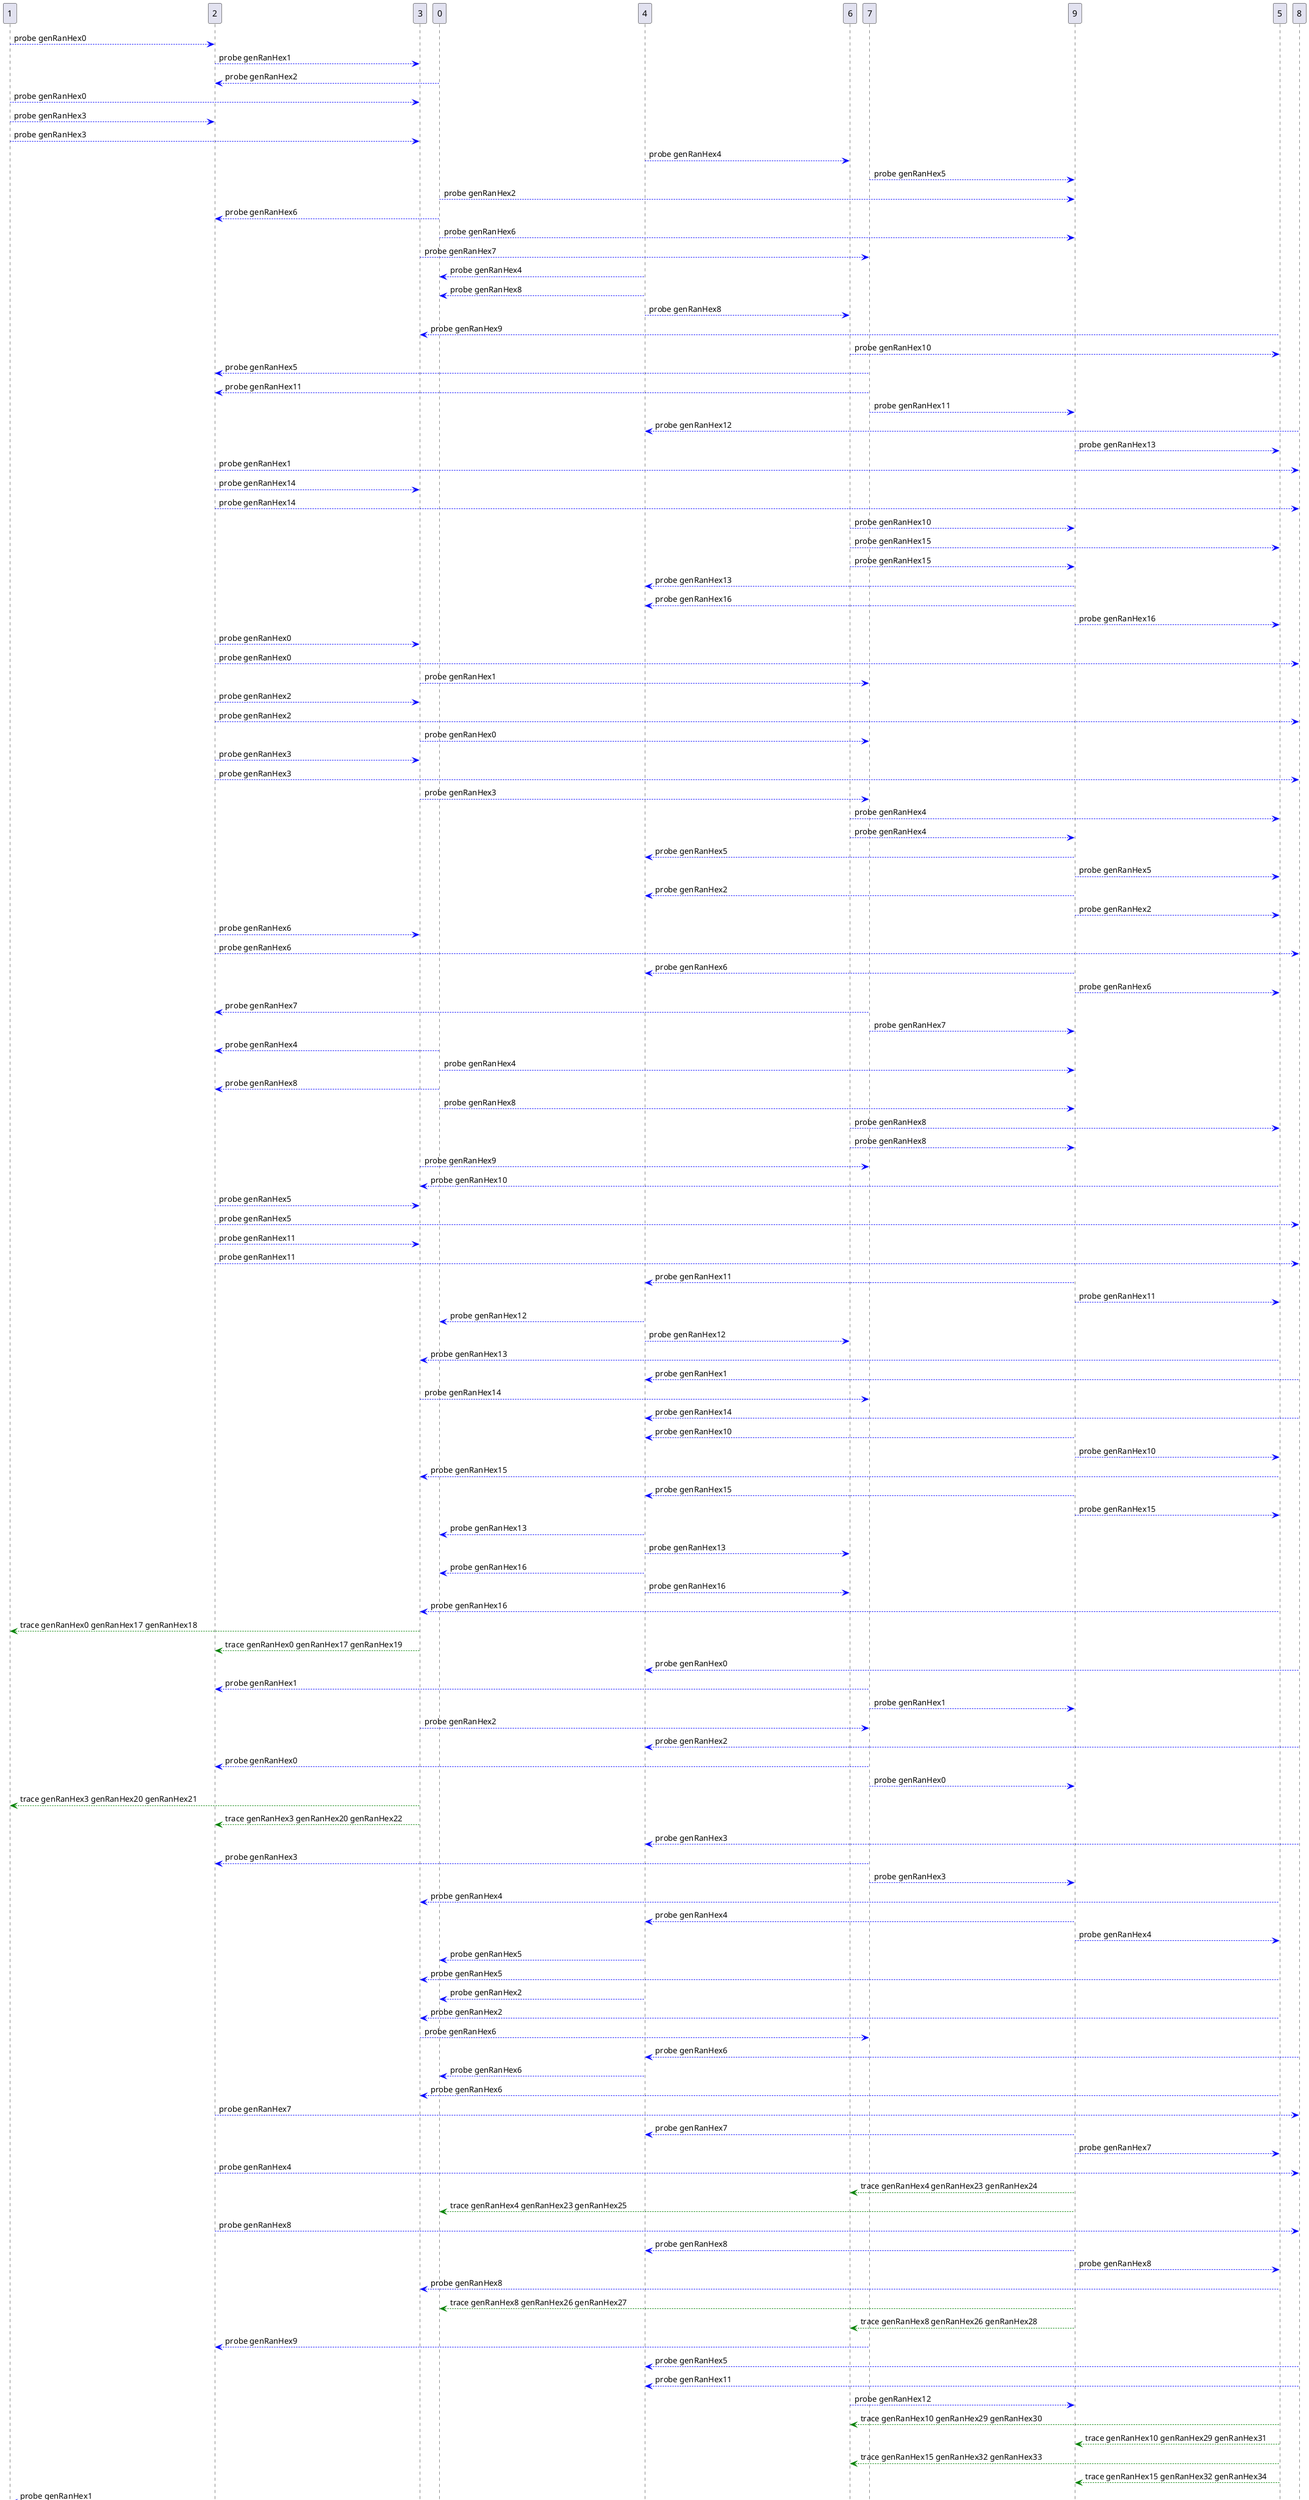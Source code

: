 @startuml messages
1 -[#blue]-> 2: probe genRanHex0
2 -[#blue]-> 3: probe genRanHex1
0 -[#blue]-> 2: probe genRanHex2
1 -[#blue]-> 3: probe genRanHex0
1 -[#blue]-> 2: probe genRanHex3
1 -[#blue]-> 3: probe genRanHex3
4 -[#blue]-> 6: probe genRanHex4
7 -[#blue]-> 9: probe genRanHex5
0 -[#blue]-> 9: probe genRanHex2
0 -[#blue]-> 2: probe genRanHex6
0 -[#blue]-> 9: probe genRanHex6
3 -[#blue]-> 7: probe genRanHex7
4 -[#blue]-> 0: probe genRanHex4
4 -[#blue]-> 0: probe genRanHex8
4 -[#blue]-> 6: probe genRanHex8
5 -[#blue]-> 3: probe genRanHex9
6 -[#blue]-> 5: probe genRanHex10
7 -[#blue]-> 2: probe genRanHex5
7 -[#blue]-> 2: probe genRanHex11
7 -[#blue]-> 9: probe genRanHex11
8 -[#blue]-> 4: probe genRanHex12
9 -[#blue]-> 5: probe genRanHex13
2 -[#blue]-> 8: probe genRanHex1
2 -[#blue]-> 3: probe genRanHex14
2 -[#blue]-> 8: probe genRanHex14
6 -[#blue]-> 9: probe genRanHex10
6 -[#blue]-> 5: probe genRanHex15
6 -[#blue]-> 9: probe genRanHex15
9 -[#blue]-> 4: probe genRanHex13
9 -[#blue]-> 4: probe genRanHex16
9 -[#blue]-> 5: probe genRanHex16
2 -[#blue]-> 3: probe genRanHex0
2 -[#blue]-> 8: probe genRanHex0
3 -[#blue]-> 7: probe genRanHex1
2 -[#blue]-> 3: probe genRanHex2
2 -[#blue]-> 8: probe genRanHex2
3 -[#blue]-> 7: probe genRanHex0
2 -[#blue]-> 3: probe genRanHex3
2 -[#blue]-> 8: probe genRanHex3
3 -[#blue]-> 7: probe genRanHex3
6 -[#blue]-> 5: probe genRanHex4
6 -[#blue]-> 9: probe genRanHex4
9 -[#blue]-> 4: probe genRanHex5
9 -[#blue]-> 5: probe genRanHex5
9 -[#blue]-> 4: probe genRanHex2
9 -[#blue]-> 5: probe genRanHex2
2 -[#blue]-> 3: probe genRanHex6
2 -[#blue]-> 8: probe genRanHex6
9 -[#blue]-> 4: probe genRanHex6
9 -[#blue]-> 5: probe genRanHex6
7 -[#blue]-> 2: probe genRanHex7
7 -[#blue]-> 9: probe genRanHex7
0 -[#blue]-> 2: probe genRanHex4
0 -[#blue]-> 9: probe genRanHex4
0 -[#blue]-> 2: probe genRanHex8
0 -[#blue]-> 9: probe genRanHex8
6 -[#blue]-> 5: probe genRanHex8
6 -[#blue]-> 9: probe genRanHex8
3 -[#blue]-> 7: probe genRanHex9
5 -[#blue]-> 3: probe genRanHex10
2 -[#blue]-> 3: probe genRanHex5
2 -[#blue]-> 8: probe genRanHex5
2 -[#blue]-> 3: probe genRanHex11
2 -[#blue]-> 8: probe genRanHex11
9 -[#blue]-> 4: probe genRanHex11
9 -[#blue]-> 5: probe genRanHex11
4 -[#blue]-> 0: probe genRanHex12
4 -[#blue]-> 6: probe genRanHex12
5 -[#blue]-> 3: probe genRanHex13
8 -[#blue]-> 4: probe genRanHex1
3 -[#blue]-> 7: probe genRanHex14
8 -[#blue]-> 4: probe genRanHex14
9 -[#blue]-> 4: probe genRanHex10
9 -[#blue]-> 5: probe genRanHex10
5 -[#blue]-> 3: probe genRanHex15
9 -[#blue]-> 4: probe genRanHex15
9 -[#blue]-> 5: probe genRanHex15
4 -[#blue]-> 0: probe genRanHex13
4 -[#blue]-> 6: probe genRanHex13
4 -[#blue]-> 0: probe genRanHex16
4 -[#blue]-> 6: probe genRanHex16
5 -[#blue]-> 3: probe genRanHex16
3 -[#green]-> 1: trace genRanHex0 genRanHex17 genRanHex18
3 -[#green]-> 2: trace genRanHex0 genRanHex17 genRanHex19
8 -[#blue]-> 4: probe genRanHex0
7 -[#blue]-> 2: probe genRanHex1
7 -[#blue]-> 9: probe genRanHex1
3 -[#blue]-> 7: probe genRanHex2
8 -[#blue]-> 4: probe genRanHex2
7 -[#blue]-> 2: probe genRanHex0
7 -[#blue]-> 9: probe genRanHex0
3 -[#green]-> 1: trace genRanHex3 genRanHex20 genRanHex21
3 -[#green]-> 2: trace genRanHex3 genRanHex20 genRanHex22
8 -[#blue]-> 4: probe genRanHex3
7 -[#blue]-> 2: probe genRanHex3
7 -[#blue]-> 9: probe genRanHex3
5 -[#blue]-> 3: probe genRanHex4
9 -[#blue]-> 4: probe genRanHex4
9 -[#blue]-> 5: probe genRanHex4
4 -[#blue]-> 0: probe genRanHex5
5 -[#blue]-> 3: probe genRanHex5
4 -[#blue]-> 0: probe genRanHex2
5 -[#blue]-> 3: probe genRanHex2
3 -[#blue]-> 7: probe genRanHex6
8 -[#blue]-> 4: probe genRanHex6
4 -[#blue]-> 0: probe genRanHex6
5 -[#blue]-> 3: probe genRanHex6
2 -[#blue]-> 8: probe genRanHex7
9 -[#blue]-> 4: probe genRanHex7
9 -[#blue]-> 5: probe genRanHex7
2 -[#blue]-> 8: probe genRanHex4
9 -[#green]-> 6: trace genRanHex4 genRanHex23 genRanHex24
9 -[#green]-> 0: trace genRanHex4 genRanHex23 genRanHex25
2 -[#blue]-> 8: probe genRanHex8
9 -[#blue]-> 4: probe genRanHex8
9 -[#blue]-> 5: probe genRanHex8
5 -[#blue]-> 3: probe genRanHex8
9 -[#green]-> 0: trace genRanHex8 genRanHex26 genRanHex27
9 -[#green]-> 6: trace genRanHex8 genRanHex26 genRanHex28
7 -[#blue]-> 2: probe genRanHex9
8 -[#blue]-> 4: probe genRanHex5
8 -[#blue]-> 4: probe genRanHex11
6 -[#blue]-> 9: probe genRanHex12
5 -[#green]-> 6: trace genRanHex10 genRanHex29 genRanHex30
5 -[#green]-> 9: trace genRanHex10 genRanHex29 genRanHex31
5 -[#green]-> 6: trace genRanHex15 genRanHex32 genRanHex33
5 -[#green]-> 9: trace genRanHex15 genRanHex32 genRanHex34
2 -[#blue]-> 1: probe genRanHex1
2 -[#blue]-> 1: probe genRanHex14
2 -[#blue]-> 1: probe genRanHex2
2 -[#blue]-> 1: probe genRanHex6
2 -[#blue]-> 1: probe genRanHex5
2 -[#blue]-> 1: probe genRanHex11
2 -[#blue]-> 1: probe genRanHex7
2 -[#blue]-> 1: probe genRanHex4
2 -[#blue]-> 1: probe genRanHex8
2 -[#green]-> 1: trace genRanHex0 genRanHex17 genRanHex19
3 -[#blue]-> 2: probe genRanHex7
3 -[#blue]-> 2: probe genRanHex9
3 -[#blue]-> 2: probe genRanHex10
3 -[#blue]-> 2: probe genRanHex13
3 -[#blue]-> 2: probe genRanHex15
3 -[#blue]-> 2: probe genRanHex16
2 -[#green]-> 7: trace genRanHex1 genRanHex35 genRanHex36
2 -[#blue]-> 0: probe genRanHex1
2 -[#blue]-> 0: probe genRanHex14
2 -[#blue]-> 0: probe genRanHex0
2 -[#blue]-> 0: probe genRanHex3
2 -[#blue]-> 0: probe genRanHex5
2 -[#blue]-> 0: probe genRanHex11
2 -[#blue]-> 0: probe genRanHex7
4 -[#green]-> 9: trace genRanHex2 genRanHex37 genRanHex38
4 -[#green]-> 8: trace genRanHex2 genRanHex37 genRanHex39
3 -[#blue]-> 1: probe genRanHex7
3 -[#blue]-> 1: probe genRanHex1
3 -[#blue]-> 1: probe genRanHex9
3 -[#blue]-> 1: probe genRanHex14
3 -[#blue]-> 1: probe genRanHex2
3 -[#blue]-> 1: probe genRanHex6
3 -[#blue]-> 1: probe genRanHex10
3 -[#blue]-> 1: probe genRanHex5
3 -[#blue]-> 1: probe genRanHex11
3 -[#blue]-> 1: probe genRanHex13
3 -[#blue]-> 1: probe genRanHex15
3 -[#blue]-> 1: probe genRanHex16
2 -[#green]-> 1: trace genRanHex0 genRanHex40 genRanHex41
2 -[#green]-> 7: trace genRanHex0 genRanHex40 genRanHex42
2 -[#green]-> 1: trace genRanHex3 genRanHex20 genRanHex22
2 -[#green]-> 1: trace genRanHex3 genRanHex43 genRanHex44
2 -[#green]-> 7: trace genRanHex3 genRanHex43 genRanHex45
6 -[#blue]-> 4: probe genRanHex10
6 -[#blue]-> 4: probe genRanHex15
3 -[#blue]-> 1: probe genRanHex4
3 -[#blue]-> 2: probe genRanHex4
4 -[#green]-> 9: trace genRanHex4 genRanHex46 genRanHex47
5 -[#green]-> 6: trace genRanHex4 genRanHex48 genRanHex49
5 -[#green]-> 9: trace genRanHex4 genRanHex48 genRanHex50
9 -[#blue]-> 7: probe genRanHex13
9 -[#blue]-> 7: probe genRanHex16
9 -[#blue]-> 7: probe genRanHex2
9 -[#blue]-> 7: probe genRanHex6
9 -[#blue]-> 7: probe genRanHex10
9 -[#blue]-> 7: probe genRanHex15
9 -[#blue]-> 7: probe genRanHex4
9 -[#blue]-> 7: probe genRanHex8
3 -[#green]-> 2: trace genRanHex5 genRanHex51 genRanHex52
3 -[#green]-> 5: trace genRanHex5 genRanHex51 genRanHex53
9 -[#blue]-> 0: probe genRanHex13
9 -[#blue]-> 0: probe genRanHex16
9 -[#blue]-> 0: probe genRanHex5
9 -[#blue]-> 0: probe genRanHex11
9 -[#blue]-> 0: probe genRanHex10
9 -[#blue]-> 0: probe genRanHex15
9 -[#blue]-> 0: probe genRanHex7
9 -[#blue]-> 0: probe genRanHex1
9 -[#blue]-> 0: probe genRanHex0
9 -[#blue]-> 0: probe genRanHex3
0 -[#green]-> 4: trace genRanHex2 genRanHex54 genRanHex55
3 -[#green]-> 2: trace genRanHex2 genRanHex56 genRanHex57
3 -[#green]-> 5: trace genRanHex2 genRanHex56 genRanHex58
4 -[#green]-> 9: trace genRanHex6 genRanHex59 genRanHex60
4 -[#green]-> 8: trace genRanHex6 genRanHex59 genRanHex61
0 -[#green]-> 4: trace genRanHex6 genRanHex62 genRanHex63
3 -[#green]-> 2: trace genRanHex6 genRanHex64 genRanHex65
3 -[#green]-> 5: trace genRanHex6 genRanHex64 genRanHex66
7 -[#blue]-> 3: probe genRanHex5
7 -[#blue]-> 3: probe genRanHex11
6 -[#green]-> 4: trace genRanHex4 genRanHex23 genRanHex24
0 -[#green]-> 4: trace genRanHex4 genRanHex23 genRanHex25
4 -[#green]-> 9: trace genRanHex8 genRanHex67 genRanHex68
5 -[#green]-> 6: trace genRanHex8 genRanHex69 genRanHex70
5 -[#green]-> 9: trace genRanHex8 genRanHex69 genRanHex71
3 -[#blue]-> 1: probe genRanHex8
0 -[#green]-> 4: trace genRanHex8 genRanHex26 genRanHex27
6 -[#green]-> 4: trace genRanHex8 genRanHex26 genRanHex28
3 -[#blue]-> 5: probe genRanHex7
3 -[#blue]-> 5: probe genRanHex1
3 -[#blue]-> 5: probe genRanHex0
3 -[#blue]-> 5: probe genRanHex3
3 -[#blue]-> 5: probe genRanHex14
3 -[#blue]-> 5: probe genRanHex11
2 -[#blue]-> 0: probe genRanHex9
2 -[#blue]-> 1: probe genRanHex9
5 -[#blue]-> 6: probe genRanHex9
5 -[#blue]-> 6: probe genRanHex13
5 -[#blue]-> 6: probe genRanHex16
5 -[#blue]-> 6: probe genRanHex5
5 -[#blue]-> 6: probe genRanHex2
5 -[#blue]-> 6: probe genRanHex6
5 -[#blue]-> 6: probe genRanHex11
5 -[#blue]-> 6: probe genRanHex7
2 -[#blue]-> 7: probe genRanHex14
2 -[#blue]-> 7: probe genRanHex2
2 -[#blue]-> 7: probe genRanHex6
2 -[#blue]-> 7: probe genRanHex4
2 -[#blue]-> 7: probe genRanHex8
4 -[#green]-> 9: trace genRanHex5 genRanHex72 genRanHex73
4 -[#green]-> 8: trace genRanHex5 genRanHex72 genRanHex74
4 -[#green]-> 9: trace genRanHex11 genRanHex75 genRanHex76
4 -[#green]-> 8: trace genRanHex11 genRanHex75 genRanHex77
4 -[#blue]-> 8: probe genRanHex4
4 -[#blue]-> 8: probe genRanHex8
4 -[#blue]-> 8: probe genRanHex13
4 -[#blue]-> 8: probe genRanHex16
4 -[#blue]-> 8: probe genRanHex10
4 -[#blue]-> 8: probe genRanHex15
4 -[#blue]-> 8: probe genRanHex7
5 -[#blue]-> 9: probe genRanHex9
8 -[#blue]-> 2: probe genRanHex12
9 -[#blue]-> 6: probe genRanHex13
9 -[#blue]-> 6: probe genRanHex16
9 -[#blue]-> 6: probe genRanHex5
9 -[#blue]-> 6: probe genRanHex2
9 -[#blue]-> 6: probe genRanHex6
9 -[#blue]-> 6: probe genRanHex11
9 -[#blue]-> 6: probe genRanHex7
9 -[#blue]-> 6: probe genRanHex1
9 -[#blue]-> 6: probe genRanHex0
9 -[#blue]-> 6: probe genRanHex3
9 -[#green]-> 6: trace genRanHex10 genRanHex29 genRanHex31
9 -[#green]-> 6: trace genRanHex15 genRanHex32 genRanHex34
4 -[#blue]-> 9: probe genRanHex12
4 -[#blue]-> 9: probe genRanHex1
4 -[#blue]-> 9: probe genRanHex14
4 -[#blue]-> 9: probe genRanHex0
4 -[#blue]-> 9: probe genRanHex3
1 -[#green]-> 3: trace genRanHex0 genRanHex17 genRanHex19
2 -[#green]-> 7: trace genRanHex7 genRanHex78 genRanHex79
2 -[#green]-> 3: trace genRanHex7 genRanHex78 genRanHex80
2 -[#green]-> 7: trace genRanHex9 genRanHex81 genRanHex82
2 -[#green]-> 3: trace genRanHex9 genRanHex81 genRanHex83
2 -[#blue]-> 1: probe genRanHex10
2 -[#blue]-> 1: probe genRanHex13
2 -[#blue]-> 1: probe genRanHex15
2 -[#blue]-> 1: probe genRanHex16
7 -[#green]-> 3: trace genRanHex1 genRanHex35 genRanHex36
0 -[#green]-> 4: trace genRanHex5 genRanHex84 genRanHex85
0 -[#green]-> 2: trace genRanHex5 genRanHex84 genRanHex86
9 -[#green]-> 0: trace genRanHex2 genRanHex37 genRanHex38
8 -[#green]-> 2: trace genRanHex2 genRanHex37 genRanHex39
1 -[#green]-> 2: trace genRanHex7 genRanHex87 genRanHex88
1 -[#green]-> 3: trace genRanHex7 genRanHex87 genRanHex89
1 -[#green]-> 2: trace genRanHex1 genRanHex90 genRanHex91
1 -[#green]-> 3: trace genRanHex1 genRanHex90 genRanHex92
1 -[#green]-> 2: trace genRanHex14 genRanHex93 genRanHex94
1 -[#green]-> 3: trace genRanHex14 genRanHex93 genRanHex95
1 -[#green]-> 2: trace genRanHex2 genRanHex96 genRanHex97
1 -[#green]-> 3: trace genRanHex2 genRanHex96 genRanHex98
1 -[#green]-> 2: trace genRanHex6 genRanHex99 genRanHex100
1 -[#green]-> 3: trace genRanHex6 genRanHex99 genRanHex101
1 -[#green]-> 2: trace genRanHex5 genRanHex102 genRanHex103
1 -[#green]-> 3: trace genRanHex5 genRanHex102 genRanHex104
1 -[#green]-> 2: trace genRanHex11 genRanHex105 genRanHex106
1 -[#green]-> 3: trace genRanHex11 genRanHex105 genRanHex107
7 -[#green]-> 3: trace genRanHex0 genRanHex40 genRanHex42
1 -[#green]-> 3: trace genRanHex3 genRanHex20 genRanHex22
7 -[#green]-> 3: trace genRanHex3 genRanHex43 genRanHex45
4 -[#green]-> 9: trace genRanHex10 genRanHex108 genRanHex109
4 -[#green]-> 6: trace genRanHex10 genRanHex108 genRanHex110
4 -[#green]-> 9: trace genRanHex15 genRanHex111 genRanHex112
4 -[#green]-> 6: trace genRanHex15 genRanHex111 genRanHex113
1 -[#green]-> 2: trace genRanHex4 genRanHex114 genRanHex115
1 -[#green]-> 3: trace genRanHex4 genRanHex114 genRanHex116
2 -[#green]-> 0: trace genRanHex4 genRanHex117 genRanHex118
2 -[#green]-> 3: trace genRanHex4 genRanHex117 genRanHex119
9 -[#green]-> 6: trace genRanHex4 genRanHex46 genRanHex47
9 -[#green]-> 0: trace genRanHex4 genRanHex46 genRanHex47
6 -[#green]-> 4: trace genRanHex4 genRanHex48 genRanHex49
9 -[#green]-> 6: trace genRanHex4 genRanHex48 genRanHex50
9 -[#green]-> 0: trace genRanHex4 genRanHex48 genRanHex50
7 -[#green]-> 3: trace genRanHex2 genRanHex120 genRanHex121
7 -[#green]-> 9: trace genRanHex2 genRanHex120 genRanHex122
7 -[#green]-> 3: trace genRanHex6 genRanHex123 genRanHex124
7 -[#green]-> 9: trace genRanHex6 genRanHex123 genRanHex125
4 -[#blue]-> 6: probe genRanHex5
4 -[#blue]-> 6: probe genRanHex2
4 -[#blue]-> 6: probe genRanHex6
4 -[#blue]-> 6: probe genRanHex11
4 -[#blue]-> 6: probe genRanHex1
4 -[#blue]-> 6: probe genRanHex14
4 -[#blue]-> 6: probe genRanHex0
4 -[#blue]-> 6: probe genRanHex3
4 -[#blue]-> 6: probe genRanHex7
2 -[#green]-> 7: trace genRanHex5 genRanHex51 genRanHex52
5 -[#green]-> 9: trace genRanHex5 genRanHex51 genRanHex53
0 -[#green]-> 4: trace genRanHex13 genRanHex126 genRanHex127
0 -[#green]-> 9: trace genRanHex13 genRanHex126 genRanHex128
0 -[#green]-> 4: trace genRanHex16 genRanHex129 genRanHex130
0 -[#green]-> 9: trace genRanHex16 genRanHex129 genRanHex131
0 -[#green]-> 4: trace genRanHex5 genRanHex132 genRanHex133
0 -[#green]-> 2: trace genRanHex5 genRanHex132 genRanHex134
0 -[#green]-> 9: trace genRanHex5 genRanHex132 genRanHex135
0 -[#green]-> 2: trace genRanHex11 genRanHex136 genRanHex137
0 -[#green]-> 9: trace genRanHex11 genRanHex136 genRanHex138
0 -[#green]-> 2: trace genRanHex7 genRanHex139 genRanHex140
0 -[#green]-> 9: trace genRanHex7 genRanHex139 genRanHex141
0 -[#green]-> 2: trace genRanHex1 genRanHex142 genRanHex143
0 -[#green]-> 9: trace genRanHex1 genRanHex142 genRanHex144
0 -[#green]-> 2: trace genRanHex0 genRanHex145 genRanHex146
0 -[#green]-> 9: trace genRanHex0 genRanHex145 genRanHex147
0 -[#green]-> 2: trace genRanHex3 genRanHex148 genRanHex149
0 -[#green]-> 9: trace genRanHex3 genRanHex148 genRanHex150
4 -[#green]-> 9: trace genRanHex2 genRanHex54 genRanHex55
4 -[#green]-> 8: trace genRanHex2 genRanHex54 genRanHex55
2 -[#green]-> 0: trace genRanHex2 genRanHex56 genRanHex57
5 -[#green]-> 9: trace genRanHex2 genRanHex56 genRanHex58
9 -[#green]-> 0: trace genRanHex6 genRanHex59 genRanHex60
8 -[#green]-> 2: trace genRanHex6 genRanHex59 genRanHex61
4 -[#green]-> 9: trace genRanHex6 genRanHex62 genRanHex63
4 -[#green]-> 8: trace genRanHex6 genRanHex62 genRanHex63
2 -[#green]-> 0: trace genRanHex6 genRanHex64 genRanHex65
5 -[#green]-> 9: trace genRanHex6 genRanHex64 genRanHex66
3 -[#green]-> 2: trace genRanHex5 genRanHex151 genRanHex152
3 -[#green]-> 5: trace genRanHex5 genRanHex151 genRanHex153
3 -[#green]-> 7: trace genRanHex5 genRanHex151 genRanHex154
3 -[#green]-> 2: trace genRanHex11 genRanHex155 genRanHex156
3 -[#green]-> 7: trace genRanHex11 genRanHex155 genRanHex157
2 -[#blue]-> 3: probe genRanHex8
4 -[#green]-> 9: trace genRanHex4 genRanHex23 genRanHex24
4 -[#green]-> 6: trace genRanHex4 genRanHex23 genRanHex25
9 -[#green]-> 0: trace genRanHex8 genRanHex67 genRanHex68
9 -[#green]-> 6: trace genRanHex8 genRanHex67 genRanHex68
6 -[#green]-> 4: trace genRanHex8 genRanHex69 genRanHex70
9 -[#green]-> 0: trace genRanHex8 genRanHex69 genRanHex71
9 -[#green]-> 6: trace genRanHex8 genRanHex69 genRanHex71
1 -[#green]-> 2: trace genRanHex8 genRanHex158 genRanHex159
1 -[#green]-> 3: trace genRanHex8 genRanHex158 genRanHex160
4 -[#green]-> 9: trace genRanHex8 genRanHex26 genRanHex27
4 -[#green]-> 0: trace genRanHex8 genRanHex26 genRanHex28
5 -[#green]-> 9: trace genRanHex7 genRanHex161 genRanHex162
5 -[#green]-> 3: trace genRanHex7 genRanHex161 genRanHex163
5 -[#green]-> 9: trace genRanHex11 genRanHex164 genRanHex165
5 -[#green]-> 3: trace genRanHex11 genRanHex164 genRanHex166
1 -[#green]-> 3: trace genRanHex9 genRanHex167 genRanHex168
1 -[#green]-> 2: trace genRanHex9 genRanHex167 genRanHex169
7 -[#blue]-> 9: probe genRanHex9
7 -[#blue]-> 9: probe genRanHex14
6 -[#green]-> 4: trace genRanHex13 genRanHex170 genRanHex171
6 -[#green]-> 5: trace genRanHex13 genRanHex170 genRanHex172
6 -[#green]-> 4: trace genRanHex16 genRanHex173 genRanHex174
6 -[#green]-> 5: trace genRanHex16 genRanHex173 genRanHex175
3 -[#blue]-> 7: probe genRanHex10
3 -[#blue]-> 7: probe genRanHex13
3 -[#blue]-> 7: probe genRanHex15
3 -[#blue]-> 7: probe genRanHex16
3 -[#blue]-> 7: probe genRanHex4
3 -[#blue]-> 7: probe genRanHex8
7 -[#green]-> 3: trace genRanHex14 genRanHex176 genRanHex177
7 -[#green]-> 2: trace genRanHex14 genRanHex176 genRanHex178
7 -[#green]-> 3: trace genRanHex2 genRanHex179 genRanHex180
7 -[#green]-> 9: trace genRanHex2 genRanHex179 genRanHex181
7 -[#green]-> 2: trace genRanHex2 genRanHex179 genRanHex182
7 -[#green]-> 3: trace genRanHex6 genRanHex183 genRanHex184
7 -[#green]-> 9: trace genRanHex6 genRanHex183 genRanHex185
7 -[#green]-> 2: trace genRanHex6 genRanHex183 genRanHex186
7 -[#green]-> 9: trace genRanHex4 genRanHex187 genRanHex188
7 -[#green]-> 2: trace genRanHex4 genRanHex187 genRanHex189
7 -[#green]-> 9: trace genRanHex8 genRanHex190 genRanHex191
7 -[#green]-> 2: trace genRanHex8 genRanHex190 genRanHex192
9 -[#green]-> 7: trace genRanHex5 genRanHex72 genRanHex73
8 -[#green]-> 2: trace genRanHex5 genRanHex72 genRanHex74
9 -[#green]-> 7: trace genRanHex11 genRanHex75 genRanHex76
8 -[#green]-> 2: trace genRanHex11 genRanHex75 genRanHex77
4 -[#blue]-> 0: probe genRanHex11
4 -[#blue]-> 0: probe genRanHex1
4 -[#blue]-> 0: probe genRanHex14
4 -[#blue]-> 0: probe genRanHex10
4 -[#blue]-> 0: probe genRanHex15
4 -[#blue]-> 0: probe genRanHex0
4 -[#blue]-> 0: probe genRanHex3
4 -[#blue]-> 0: probe genRanHex7
8 -[#green]-> 2: trace genRanHex4 genRanHex193 genRanHex194
8 -[#green]-> 4: trace genRanHex4 genRanHex193 genRanHex195
8 -[#green]-> 2: trace genRanHex8 genRanHex196 genRanHex197
8 -[#green]-> 4: trace genRanHex8 genRanHex196 genRanHex198
8 -[#green]-> 2: trace genRanHex7 genRanHex199 genRanHex200
8 -[#green]-> 4: trace genRanHex7 genRanHex199 genRanHex201
0 -[#blue]-> 2: probe genRanHex12
0 -[#blue]-> 2: probe genRanHex13
0 -[#blue]-> 2: probe genRanHex16
0 -[#blue]-> 2: probe genRanHex10
0 -[#blue]-> 2: probe genRanHex15
0 -[#blue]-> 9: probe genRanHex12
0 -[#blue]-> 9: probe genRanHex14
0 -[#blue]-> 9: probe genRanHex9
6 -[#blue]-> 5: probe genRanHex12
2 -[#blue]-> 1: probe genRanHex12
7 -[#blue]-> 2: probe genRanHex13
7 -[#blue]-> 2: probe genRanHex16
7 -[#blue]-> 2: probe genRanHex10
7 -[#blue]-> 2: probe genRanHex15
6 -[#green]-> 4: trace genRanHex13 genRanHex202 genRanHex203
6 -[#green]-> 5: trace genRanHex13 genRanHex202 genRanHex204
6 -[#green]-> 9: trace genRanHex13 genRanHex202 genRanHex205
6 -[#green]-> 4: trace genRanHex16 genRanHex206 genRanHex207
6 -[#green]-> 5: trace genRanHex16 genRanHex206 genRanHex208
6 -[#green]-> 9: trace genRanHex16 genRanHex206 genRanHex209
6 -[#green]-> 5: trace genRanHex5 genRanHex210 genRanHex211
6 -[#green]-> 9: trace genRanHex5 genRanHex210 genRanHex212
6 -[#green]-> 5: trace genRanHex2 genRanHex213 genRanHex214
6 -[#green]-> 9: trace genRanHex2 genRanHex213 genRanHex215
6 -[#green]-> 5: trace genRanHex6 genRanHex216 genRanHex217
6 -[#green]-> 9: trace genRanHex6 genRanHex216 genRanHex218
6 -[#green]-> 5: trace genRanHex11 genRanHex219 genRanHex220
6 -[#green]-> 9: trace genRanHex11 genRanHex219 genRanHex221
6 -[#green]-> 5: trace genRanHex7 genRanHex222 genRanHex223
6 -[#green]-> 9: trace genRanHex7 genRanHex222 genRanHex224
6 -[#blue]-> 5: probe genRanHex1
6 -[#blue]-> 5: probe genRanHex0
6 -[#blue]-> 5: probe genRanHex3
6 -[#green]-> 5: trace genRanHex10 genRanHex29 genRanHex31
6 -[#green]-> 5: trace genRanHex15 genRanHex32 genRanHex34
9 -[#green]-> 6: trace genRanHex12 genRanHex225 genRanHex226
9 -[#green]-> 4: trace genRanHex12 genRanHex225 genRanHex227
9 -[#green]-> 7: trace genRanHex1 genRanHex228 genRanHex229
9 -[#green]-> 4: trace genRanHex1 genRanHex228 genRanHex230
9 -[#green]-> 7: trace genRanHex0 genRanHex231 genRanHex232
9 -[#green]-> 4: trace genRanHex0 genRanHex231 genRanHex233
9 -[#green]-> 7: trace genRanHex3 genRanHex234 genRanHex235
9 -[#green]-> 4: trace genRanHex3 genRanHex234 genRanHex236
6 -[#blue]-> 9: probe genRanHex9
7 -[#green]-> 3: trace genRanHex7 genRanHex78 genRanHex79
7 -[#green]-> 3: trace genRanHex9 genRanHex81 genRanHex82
3 -[#green]-> 5: trace genRanHex9 genRanHex81 genRanHex83
1 -[#green]-> 3: trace genRanHex10 genRanHex237 genRanHex238
1 -[#green]-> 2: trace genRanHex10 genRanHex237 genRanHex239
1 -[#green]-> 3: trace genRanHex13 genRanHex240 genRanHex241
1 -[#green]-> 2: trace genRanHex13 genRanHex240 genRanHex242
1 -[#green]-> 3: trace genRanHex15 genRanHex243 genRanHex244
1 -[#green]-> 2: trace genRanHex15 genRanHex243 genRanHex245
1 -[#green]-> 3: trace genRanHex16 genRanHex246 genRanHex247
1 -[#green]-> 2: trace genRanHex16 genRanHex246 genRanHex248
3 -[#green]-> 2: trace genRanHex1 genRanHex35 genRanHex36
9 -[#blue]-> 4: probe genRanHex9
9 -[#blue]-> 5: probe genRanHex1
9 -[#blue]-> 5: probe genRanHex0
9 -[#blue]-> 5: probe genRanHex3
9 -[#blue]-> 5: probe genRanHex12
9 -[#blue]-> 5: probe genRanHex14
4 -[#green]-> 9: trace genRanHex5 genRanHex84 genRanHex85
4 -[#green]-> 8: trace genRanHex5 genRanHex84 genRanHex85
2 -[#green]-> 7: trace genRanHex5 genRanHex84 genRanHex86
0 -[#green]-> 4: trace genRanHex2 genRanHex37 genRanHex38
2 -[#green]-> 0: trace genRanHex2 genRanHex37 genRanHex39
2 -[#green]-> 7: trace genRanHex7 genRanHex87 genRanHex88
2 -[#green]-> 3: trace genRanHex7 genRanHex87 genRanHex88
2 -[#green]-> 7: trace genRanHex1 genRanHex90 genRanHex91
3 -[#green]-> 2: trace genRanHex1 genRanHex90 genRanHex92
3 -[#green]-> 2: trace genRanHex14 genRanHex93 genRanHex95
2 -[#green]-> 0: trace genRanHex2 genRanHex96 genRanHex97
3 -[#green]-> 2: trace genRanHex2 genRanHex96 genRanHex98
3 -[#green]-> 5: trace genRanHex2 genRanHex96 genRanHex98
2 -[#green]-> 0: trace genRanHex6 genRanHex99 genRanHex100
3 -[#green]-> 2: trace genRanHex6 genRanHex99 genRanHex101
3 -[#green]-> 5: trace genRanHex6 genRanHex99 genRanHex101
2 -[#green]-> 7: trace genRanHex5 genRanHex102 genRanHex103
3 -[#green]-> 2: trace genRanHex5 genRanHex102 genRanHex104
3 -[#green]-> 5: trace genRanHex5 genRanHex102 genRanHex104
3 -[#green]-> 7: trace genRanHex5 genRanHex102 genRanHex104
2 -[#green]-> 7: trace genRanHex11 genRanHex105 genRanHex106
3 -[#green]-> 2: trace genRanHex11 genRanHex105 genRanHex107
3 -[#green]-> 7: trace genRanHex11 genRanHex105 genRanHex107
3 -[#green]-> 1: trace genRanHex0 genRanHex40 genRanHex42
3 -[#green]-> 2: trace genRanHex0 genRanHex40 genRanHex42
3 -[#green]-> 1: trace genRanHex3 genRanHex43 genRanHex45
3 -[#green]-> 2: trace genRanHex3 genRanHex43 genRanHex45
9 -[#green]-> 6: trace genRanHex10 genRanHex108 genRanHex109
9 -[#green]-> 6: trace genRanHex15 genRanHex111 genRanHex112
2 -[#green]-> 0: trace genRanHex4 genRanHex114 genRanHex115
2 -[#green]-> 3: trace genRanHex4 genRanHex114 genRanHex115
3 -[#green]-> 5: trace genRanHex4 genRanHex114 genRanHex116
0 -[#green]-> 4: trace genRanHex4 genRanHex117 genRanHex118
3 -[#green]-> 5: trace genRanHex4 genRanHex117 genRanHex119
6 -[#green]-> 4: trace genRanHex4 genRanHex46 genRanHex47
0 -[#green]-> 4: trace genRanHex4 genRanHex46 genRanHex47
4 -[#green]-> 9: trace genRanHex4 genRanHex48 genRanHex49
6 -[#green]-> 5: trace genRanHex4 genRanHex48 genRanHex50
0 -[#green]-> 4: trace genRanHex4 genRanHex48 genRanHex50
3 -[#green]-> 2: trace genRanHex2 genRanHex120 genRanHex121
3 -[#green]-> 5: trace genRanHex2 genRanHex120 genRanHex121
9 -[#green]-> 0: trace genRanHex2 genRanHex120 genRanHex122
3 -[#green]-> 2: trace genRanHex6 genRanHex123 genRanHex124
3 -[#green]-> 5: trace genRanHex6 genRanHex123 genRanHex124
9 -[#green]-> 0: trace genRanHex6 genRanHex123 genRanHex125
6 -[#green]-> 5: trace genRanHex5 genRanHex249 genRanHex250
6 -[#green]-> 9: trace genRanHex5 genRanHex249 genRanHex251
6 -[#green]-> 4: trace genRanHex5 genRanHex249 genRanHex252
6 -[#green]-> 5: trace genRanHex2 genRanHex253 genRanHex254
6 -[#green]-> 9: trace genRanHex2 genRanHex253 genRanHex255
6 -[#green]-> 4: trace genRanHex2 genRanHex253 genRanHex256
6 -[#green]-> 5: trace genRanHex6 genRanHex257 genRanHex258
6 -[#green]-> 9: trace genRanHex6 genRanHex257 genRanHex259
6 -[#green]-> 4: trace genRanHex6 genRanHex257 genRanHex260
6 -[#green]-> 5: trace genRanHex11 genRanHex261 genRanHex262
6 -[#green]-> 9: trace genRanHex11 genRanHex261 genRanHex263
6 -[#green]-> 4: trace genRanHex11 genRanHex261 genRanHex264
6 -[#green]-> 9: trace genRanHex1 genRanHex265 genRanHex266
6 -[#green]-> 4: trace genRanHex1 genRanHex265 genRanHex267
6 -[#blue]-> 5: probe genRanHex14
6 -[#blue]-> 9: probe genRanHex14
6 -[#green]-> 9: trace genRanHex0 genRanHex268 genRanHex269
6 -[#green]-> 4: trace genRanHex0 genRanHex268 genRanHex270
6 -[#green]-> 9: trace genRanHex3 genRanHex271 genRanHex272
6 -[#green]-> 4: trace genRanHex3 genRanHex271 genRanHex273
6 -[#green]-> 5: trace genRanHex7 genRanHex274 genRanHex275
6 -[#green]-> 9: trace genRanHex7 genRanHex274 genRanHex276
6 -[#green]-> 4: trace genRanHex7 genRanHex274 genRanHex277
9 -[#green]-> 7: trace genRanHex5 genRanHex51 genRanHex53
4 -[#green]-> 9: trace genRanHex13 genRanHex126 genRanHex127
4 -[#green]-> 9: trace genRanHex16 genRanHex129 genRanHex130
4 -[#green]-> 9: trace genRanHex5 genRanHex132 genRanHex133
4 -[#green]-> 8: trace genRanHex5 genRanHex132 genRanHex133
2 -[#green]-> 7: trace genRanHex5 genRanHex132 genRanHex134
9 -[#green]-> 7: trace genRanHex5 genRanHex132 genRanHex135
2 -[#green]-> 7: trace genRanHex11 genRanHex136 genRanHex137
9 -[#green]-> 7: trace genRanHex11 genRanHex136 genRanHex138
2 -[#green]-> 7: trace genRanHex7 genRanHex139 genRanHex140
2 -[#green]-> 3: trace genRanHex7 genRanHex139 genRanHex140
9 -[#green]-> 7: trace genRanHex7 genRanHex139 genRanHex141
2 -[#green]-> 7: trace genRanHex1 genRanHex142 genRanHex143
9 -[#green]-> 7: trace genRanHex1 genRanHex142 genRanHex144
9 -[#green]-> 4: trace genRanHex1 genRanHex142 genRanHex144
2 -[#green]-> 1: trace genRanHex0 genRanHex145 genRanHex146
2 -[#green]-> 7: trace genRanHex0 genRanHex145 genRanHex146
9 -[#green]-> 7: trace genRanHex0 genRanHex145 genRanHex147
9 -[#green]-> 4: trace genRanHex0 genRanHex145 genRanHex147
2 -[#green]-> 1: trace genRanHex3 genRanHex148 genRanHex149
2 -[#green]-> 7: trace genRanHex3 genRanHex148 genRanHex149
9 -[#green]-> 7: trace genRanHex3 genRanHex148 genRanHex150
9 -[#green]-> 4: trace genRanHex3 genRanHex148 genRanHex150
9 -[#green]-> 0: trace genRanHex2 genRanHex54 genRanHex55
8 -[#green]-> 2: trace genRanHex2 genRanHex54 genRanHex55
0 -[#green]-> 4: trace genRanHex2 genRanHex56 genRanHex57
9 -[#green]-> 0: trace genRanHex2 genRanHex56 genRanHex58
0 -[#green]-> 4: trace genRanHex6 genRanHex59 genRanHex60
2 -[#green]-> 0: trace genRanHex6 genRanHex59 genRanHex61
9 -[#green]-> 0: trace genRanHex6 genRanHex62 genRanHex63
8 -[#green]-> 2: trace genRanHex6 genRanHex62 genRanHex63
0 -[#green]-> 4: trace genRanHex6 genRanHex64 genRanHex65
9 -[#green]-> 0: trace genRanHex6 genRanHex64 genRanHex66
2 -[#green]-> 7: trace genRanHex5 genRanHex151 genRanHex152
5 -[#green]-> 9: trace genRanHex5 genRanHex151 genRanHex153
2 -[#green]-> 7: trace genRanHex11 genRanHex155 genRanHex156
3 -[#green]-> 5: trace genRanHex8 genRanHex278 genRanHex279
3 -[#green]-> 2: trace genRanHex8 genRanHex278 genRanHex280
6 -[#green]-> 5: trace genRanHex4 genRanHex23 genRanHex25
6 -[#green]-> 9: trace genRanHex4 genRanHex23 genRanHex25
0 -[#green]-> 4: trace genRanHex8 genRanHex67 genRanHex68
6 -[#green]-> 4: trace genRanHex8 genRanHex67 genRanHex68
4 -[#green]-> 9: trace genRanHex8 genRanHex69 genRanHex70
0 -[#green]-> 4: trace genRanHex8 genRanHex69 genRanHex71
6 -[#green]-> 5: trace genRanHex8 genRanHex69 genRanHex71
2 -[#green]-> 0: trace genRanHex8 genRanHex158 genRanHex159
3 -[#green]-> 5: trace genRanHex8 genRanHex158 genRanHex160
3 -[#green]-> 2: trace genRanHex8 genRanHex158 genRanHex160
0 -[#green]-> 2: trace genRanHex8 genRanHex26 genRanHex28
0 -[#green]-> 9: trace genRanHex8 genRanHex26 genRanHex28
9 -[#green]-> 7: trace genRanHex7 genRanHex161 genRanHex162
9 -[#green]-> 7: trace genRanHex11 genRanHex164 genRanHex165
3 -[#green]-> 2: trace genRanHex11 genRanHex164 genRanHex166
3 -[#green]-> 7: trace genRanHex11 genRanHex164 genRanHex166
3 -[#green]-> 5: trace genRanHex9 genRanHex167 genRanHex168
2 -[#green]-> 7: trace genRanHex9 genRanHex167 genRanHex169
2 -[#green]-> 3: trace genRanHex9 genRanHex167 genRanHex169
2 -[#blue]-> 8: probe genRanHex9
2 -[#blue]-> 8: probe genRanHex10
2 -[#blue]-> 8: probe genRanHex13
2 -[#blue]-> 8: probe genRanHex15
2 -[#blue]-> 8: probe genRanHex16
9 -[#green]-> 5: trace genRanHex9 genRanHex281 genRanHex282
9 -[#green]-> 7: trace genRanHex9 genRanHex281 genRanHex283
9 -[#green]-> 4: trace genRanHex14 genRanHex284 genRanHex285
9 -[#green]-> 7: trace genRanHex14 genRanHex284 genRanHex286
4 -[#green]-> 9: trace genRanHex13 genRanHex170 genRanHex171
5 -[#green]-> 9: trace genRanHex13 genRanHex170 genRanHex172
4 -[#green]-> 9: trace genRanHex16 genRanHex173 genRanHex174
5 -[#green]-> 9: trace genRanHex16 genRanHex173 genRanHex175
7 -[#green]-> 9: trace genRanHex10 genRanHex287 genRanHex288
7 -[#green]-> 3: trace genRanHex10 genRanHex287 genRanHex289
7 -[#green]-> 9: trace genRanHex13 genRanHex290 genRanHex291
7 -[#green]-> 3: trace genRanHex13 genRanHex290 genRanHex292
7 -[#green]-> 9: trace genRanHex15 genRanHex293 genRanHex294
7 -[#green]-> 3: trace genRanHex15 genRanHex293 genRanHex295
7 -[#green]-> 9: trace genRanHex16 genRanHex296 genRanHex297
7 -[#green]-> 3: trace genRanHex16 genRanHex296 genRanHex298
7 -[#green]-> 9: trace genRanHex4 genRanHex299 genRanHex300
7 -[#green]-> 2: trace genRanHex4 genRanHex299 genRanHex301
7 -[#green]-> 3: trace genRanHex4 genRanHex299 genRanHex302
7 -[#green]-> 9: trace genRanHex8 genRanHex303 genRanHex304
7 -[#green]-> 2: trace genRanHex8 genRanHex303 genRanHex305
7 -[#green]-> 3: trace genRanHex8 genRanHex303 genRanHex306
3 -[#green]-> 2: trace genRanHex14 genRanHex176 genRanHex177
3 -[#green]-> 2: trace genRanHex2 genRanHex179 genRanHex180
3 -[#green]-> 5: trace genRanHex2 genRanHex179 genRanHex180
9 -[#green]-> 0: trace genRanHex2 genRanHex179 genRanHex181
2 -[#green]-> 0: trace genRanHex2 genRanHex179 genRanHex182
3 -[#green]-> 2: trace genRanHex6 genRanHex183 genRanHex184
3 -[#green]-> 5: trace genRanHex6 genRanHex183 genRanHex184
9 -[#green]-> 0: trace genRanHex6 genRanHex183 genRanHex185
2 -[#green]-> 0: trace genRanHex6 genRanHex183 genRanHex186
9 -[#green]-> 6: trace genRanHex4 genRanHex187 genRanHex188
9 -[#green]-> 0: trace genRanHex4 genRanHex187 genRanHex188
2 -[#green]-> 0: trace genRanHex4 genRanHex187 genRanHex189
2 -[#green]-> 3: trace genRanHex4 genRanHex187 genRanHex189
9 -[#green]-> 0: trace genRanHex8 genRanHex190 genRanHex191
9 -[#green]-> 6: trace genRanHex8 genRanHex190 genRanHex191
2 -[#green]-> 0: trace genRanHex8 genRanHex190 genRanHex192
2 -[#green]-> 7: trace genRanHex5 genRanHex72 genRanHex74
2 -[#green]-> 7: trace genRanHex11 genRanHex75 genRanHex77
0 -[#green]-> 2: trace genRanHex11 genRanHex307 genRanHex308
0 -[#green]-> 9: trace genRanHex11 genRanHex307 genRanHex309
0 -[#green]-> 4: trace genRanHex11 genRanHex307 genRanHex310
0 -[#green]-> 2: trace genRanHex1 genRanHex311 genRanHex312
0 -[#green]-> 9: trace genRanHex1 genRanHex311 genRanHex313
0 -[#green]-> 4: trace genRanHex1 genRanHex311 genRanHex314
0 -[#green]-> 2: trace genRanHex14 genRanHex315 genRanHex316
0 -[#green]-> 4: trace genRanHex14 genRanHex315 genRanHex317
0 -[#green]-> 9: trace genRanHex10 genRanHex318 genRanHex319
0 -[#green]-> 4: trace genRanHex10 genRanHex318 genRanHex320
0 -[#green]-> 9: trace genRanHex15 genRanHex321 genRanHex322
0 -[#green]-> 4: trace genRanHex15 genRanHex321 genRanHex323
0 -[#green]-> 2: trace genRanHex0 genRanHex324 genRanHex325
0 -[#green]-> 9: trace genRanHex0 genRanHex324 genRanHex326
0 -[#green]-> 4: trace genRanHex0 genRanHex324 genRanHex327
0 -[#green]-> 2: trace genRanHex3 genRanHex328 genRanHex329
0 -[#green]-> 9: trace genRanHex3 genRanHex328 genRanHex330
0 -[#green]-> 4: trace genRanHex3 genRanHex328 genRanHex331
0 -[#green]-> 2: trace genRanHex7 genRanHex332 genRanHex333
0 -[#green]-> 9: trace genRanHex7 genRanHex332 genRanHex334
0 -[#green]-> 4: trace genRanHex7 genRanHex332 genRanHex335
2 -[#green]-> 0: trace genRanHex4 genRanHex193 genRanHex194
2 -[#green]-> 3: trace genRanHex4 genRanHex193 genRanHex194
4 -[#green]-> 9: trace genRanHex4 genRanHex193 genRanHex195
2 -[#green]-> 0: trace genRanHex8 genRanHex196 genRanHex197
4 -[#green]-> 9: trace genRanHex8 genRanHex196 genRanHex198
2 -[#green]-> 7: trace genRanHex7 genRanHex199 genRanHex200
2 -[#green]-> 3: trace genRanHex7 genRanHex199 genRanHex200
4 -[#green]-> 9: trace genRanHex7 genRanHex199 genRanHex201
2 -[#green]-> 8: trace genRanHex12 genRanHex336 genRanHex337
2 -[#green]-> 0: trace genRanHex12 genRanHex336 genRanHex338
2 -[#green]-> 3: trace genRanHex13 genRanHex339 genRanHex340
2 -[#green]-> 0: trace genRanHex13 genRanHex339 genRanHex341
2 -[#green]-> 3: trace genRanHex16 genRanHex342 genRanHex343
2 -[#green]-> 0: trace genRanHex16 genRanHex342 genRanHex344
2 -[#green]-> 3: trace genRanHex10 genRanHex345 genRanHex346
2 -[#green]-> 0: trace genRanHex10 genRanHex345 genRanHex347
2 -[#green]-> 3: trace genRanHex15 genRanHex348 genRanHex349
2 -[#green]-> 0: trace genRanHex15 genRanHex348 genRanHex350
9 -[#green]-> 6: trace genRanHex12 genRanHex351 genRanHex352
9 -[#green]-> 4: trace genRanHex12 genRanHex351 genRanHex353
9 -[#green]-> 0: trace genRanHex12 genRanHex351 genRanHex354
9 -[#green]-> 4: trace genRanHex14 genRanHex355 genRanHex356
9 -[#green]-> 7: trace genRanHex14 genRanHex355 genRanHex357
9 -[#green]-> 0: trace genRanHex14 genRanHex355 genRanHex358
9 -[#green]-> 5: trace genRanHex9 genRanHex359 genRanHex360
9 -[#green]-> 7: trace genRanHex9 genRanHex359 genRanHex361
9 -[#green]-> 0: trace genRanHex9 genRanHex359 genRanHex362
5 -[#blue]-> 3: probe genRanHex12
9 -[#blue]-> 7: probe genRanHex12
2 -[#green]-> 3: trace genRanHex13 genRanHex363 genRanHex364
2 -[#green]-> 0: trace genRanHex13 genRanHex363 genRanHex365
2 -[#green]-> 7: trace genRanHex13 genRanHex363 genRanHex366
2 -[#green]-> 3: trace genRanHex16 genRanHex367 genRanHex368
2 -[#green]-> 0: trace genRanHex16 genRanHex367 genRanHex369
2 -[#green]-> 7: trace genRanHex16 genRanHex367 genRanHex370
2 -[#green]-> 3: trace genRanHex10 genRanHex371 genRanHex372
2 -[#green]-> 0: trace genRanHex10 genRanHex371 genRanHex373
2 -[#green]-> 7: trace genRanHex10 genRanHex371 genRanHex374
2 -[#green]-> 3: trace genRanHex15 genRanHex375 genRanHex376
2 -[#green]-> 0: trace genRanHex15 genRanHex375 genRanHex377
2 -[#green]-> 7: trace genRanHex15 genRanHex375 genRanHex378
4 -[#green]-> 9: trace genRanHex13 genRanHex202 genRanHex203
5 -[#green]-> 9: trace genRanHex13 genRanHex202 genRanHex204
4 -[#green]-> 9: trace genRanHex16 genRanHex206 genRanHex207
5 -[#green]-> 9: trace genRanHex16 genRanHex206 genRanHex208
5 -[#green]-> 9: trace genRanHex5 genRanHex210 genRanHex211
9 -[#green]-> 7: trace genRanHex5 genRanHex210 genRanHex212
5 -[#green]-> 9: trace genRanHex2 genRanHex213 genRanHex214
9 -[#green]-> 0: trace genRanHex2 genRanHex213 genRanHex215
5 -[#green]-> 9: trace genRanHex6 genRanHex216 genRanHex217
9 -[#green]-> 0: trace genRanHex6 genRanHex216 genRanHex218
5 -[#green]-> 9: trace genRanHex11 genRanHex219 genRanHex220
5 -[#green]-> 3: trace genRanHex11 genRanHex219 genRanHex220
9 -[#green]-> 7: trace genRanHex11 genRanHex219 genRanHex221
5 -[#green]-> 9: trace genRanHex7 genRanHex222 genRanHex223
5 -[#green]-> 3: trace genRanHex7 genRanHex222 genRanHex223
9 -[#green]-> 7: trace genRanHex7 genRanHex222 genRanHex224
5 -[#green]-> 3: trace genRanHex1 genRanHex379 genRanHex380
5 -[#green]-> 6: trace genRanHex1 genRanHex379 genRanHex381
5 -[#green]-> 3: trace genRanHex0 genRanHex382 genRanHex383
5 -[#green]-> 6: trace genRanHex0 genRanHex382 genRanHex384
5 -[#green]-> 3: trace genRanHex3 genRanHex385 genRanHex386
5 -[#green]-> 6: trace genRanHex3 genRanHex385 genRanHex387
6 -[#green]-> 4: trace genRanHex12 genRanHex225 genRanHex226
4 -[#green]-> 8: trace genRanHex12 genRanHex225 genRanHex227
7 -[#green]-> 3: trace genRanHex1 genRanHex228 genRanHex229
4 -[#green]-> 8: trace genRanHex1 genRanHex228 genRanHex230
7 -[#green]-> 3: trace genRanHex0 genRanHex231 genRanHex232
4 -[#green]-> 8: trace genRanHex0 genRanHex231 genRanHex233
7 -[#green]-> 3: trace genRanHex3 genRanHex234 genRanHex235
4 -[#green]-> 8: trace genRanHex3 genRanHex234 genRanHex236
9 -[#green]-> 5: trace genRanHex9 genRanHex388 genRanHex389
9 -[#green]-> 7: trace genRanHex9 genRanHex388 genRanHex390
9 -[#green]-> 0: trace genRanHex9 genRanHex388 genRanHex391
9 -[#green]-> 6: trace genRanHex9 genRanHex388 genRanHex392
1 -[#blue]-> 3: probe genRanHex12
3 -[#green]-> 2: trace genRanHex7 genRanHex78 genRanHex79
3 -[#green]-> 2: trace genRanHex9 genRanHex81 genRanHex82
3 -[#green]-> 5: trace genRanHex10 genRanHex237 genRanHex238
2 -[#green]-> 3: trace genRanHex10 genRanHex237 genRanHex239
2 -[#green]-> 0: trace genRanHex10 genRanHex237 genRanHex239
2 -[#green]-> 7: trace genRanHex10 genRanHex237 genRanHex239
2 -[#blue]-> 7: probe genRanHex12
3 -[#green]-> 5: trace genRanHex13 genRanHex240 genRanHex241
2 -[#green]-> 3: trace genRanHex13 genRanHex240 genRanHex242
2 -[#green]-> 0: trace genRanHex13 genRanHex240 genRanHex242
2 -[#green]-> 7: trace genRanHex13 genRanHex240 genRanHex242
3 -[#green]-> 5: trace genRanHex15 genRanHex243 genRanHex244
2 -[#green]-> 3: trace genRanHex15 genRanHex243 genRanHex245
2 -[#green]-> 0: trace genRanHex15 genRanHex243 genRanHex245
2 -[#green]-> 7: trace genRanHex15 genRanHex243 genRanHex245
3 -[#green]-> 5: trace genRanHex16 genRanHex246 genRanHex247
2 -[#green]-> 3: trace genRanHex16 genRanHex246 genRanHex248
2 -[#green]-> 0: trace genRanHex16 genRanHex246 genRanHex248
2 -[#green]-> 7: trace genRanHex16 genRanHex246 genRanHex248
5 -[#green]-> 3: trace genRanHex1 genRanHex393 genRanHex394
5 -[#green]-> 6: trace genRanHex1 genRanHex393 genRanHex395
5 -[#green]-> 9: trace genRanHex1 genRanHex393 genRanHex396
5 -[#green]-> 3: trace genRanHex0 genRanHex397 genRanHex398
5 -[#green]-> 6: trace genRanHex0 genRanHex397 genRanHex399
5 -[#green]-> 9: trace genRanHex0 genRanHex397 genRanHex400
5 -[#green]-> 3: trace genRanHex3 genRanHex401 genRanHex402
5 -[#green]-> 6: trace genRanHex3 genRanHex401 genRanHex403
5 -[#green]-> 9: trace genRanHex3 genRanHex401 genRanHex404
5 -[#green]-> 6: trace genRanHex12 genRanHex405 genRanHex406
5 -[#green]-> 9: trace genRanHex12 genRanHex405 genRanHex407
5 -[#green]-> 3: trace genRanHex14 genRanHex408 genRanHex409
5 -[#green]-> 9: trace genRanHex14 genRanHex408 genRanHex410
0 -[#blue]-> 4: probe genRanHex9
9 -[#green]-> 7: trace genRanHex5 genRanHex84 genRanHex85
8 -[#green]-> 2: trace genRanHex5 genRanHex84 genRanHex85
0 -[#green]-> 9: trace genRanHex2 genRanHex37 genRanHex39
7 -[#green]-> 3: trace genRanHex7 genRanHex87 genRanHex88
3 -[#green]-> 1: trace genRanHex7 genRanHex87 genRanHex88
7 -[#green]-> 3: trace genRanHex1 genRanHex90 genRanHex91
2 -[#green]-> 1: trace genRanHex1 genRanHex90 genRanHex92
2 -[#green]-> 1: trace genRanHex14 genRanHex93 genRanHex95
0 -[#green]-> 4: trace genRanHex2 genRanHex96 genRanHex97
2 -[#green]-> 1: trace genRanHex2 genRanHex96 genRanHex98
5 -[#green]-> 9: trace genRanHex2 genRanHex96 genRanHex98
0 -[#green]-> 4: trace genRanHex6 genRanHex99 genRanHex100
2 -[#green]-> 1: trace genRanHex6 genRanHex99 genRanHex101
5 -[#green]-> 9: trace genRanHex6 genRanHex99 genRanHex101
2 -[#green]-> 1: trace genRanHex5 genRanHex102 genRanHex104
5 -[#green]-> 9: trace genRanHex5 genRanHex102 genRanHex104
7 -[#green]-> 2: trace genRanHex5 genRanHex102 genRanHex104
2 -[#green]-> 1: trace genRanHex11 genRanHex105 genRanHex107
7 -[#green]-> 2: trace genRanHex11 genRanHex105 genRanHex107
1 -[#green]-> 2: trace genRanHex0 genRanHex40 genRanHex42
1 -[#green]-> 2: trace genRanHex3 genRanHex43 genRanHex45
6 -[#green]-> 4: trace genRanHex10 genRanHex108 genRanHex109
6 -[#green]-> 4: trace genRanHex15 genRanHex111 genRanHex112
0 -[#green]-> 4: trace genRanHex4 genRanHex114 genRanHex115
3 -[#green]-> 1: trace genRanHex4 genRanHex114 genRanHex115
5 -[#green]-> 6: trace genRanHex4 genRanHex114 genRanHex116
5 -[#green]-> 9: trace genRanHex4 genRanHex114 genRanHex116
4 -[#green]-> 9: trace genRanHex4 genRanHex117 genRanHex118
5 -[#green]-> 6: trace genRanHex4 genRanHex117 genRanHex119
5 -[#green]-> 9: trace genRanHex4 genRanHex117 genRanHex119
9 -[#green]-> 5: trace genRanHex4 genRanHex48 genRanHex49
4 -[#green]-> 6: trace genRanHex4 genRanHex48 genRanHex50
2 -[#green]-> 0: trace genRanHex2 genRanHex120 genRanHex121
5 -[#green]-> 9: trace genRanHex2 genRanHex120 genRanHex121
0 -[#green]-> 4: trace genRanHex2 genRanHex120 genRanHex122
2 -[#green]-> 0: trace genRanHex6 genRanHex123 genRanHex124
5 -[#green]-> 9: trace genRanHex6 genRanHex123 genRanHex124
0 -[#green]-> 4: trace genRanHex6 genRanHex123 genRanHex125
5 -[#green]-> 9: trace genRanHex5 genRanHex249 genRanHex250
9 -[#green]-> 7: trace genRanHex5 genRanHex249 genRanHex251
4 -[#green]-> 9: trace genRanHex5 genRanHex249 genRanHex252
4 -[#green]-> 8: trace genRanHex5 genRanHex249 genRanHex252
5 -[#green]-> 9: trace genRanHex2 genRanHex253 genRanHex254
9 -[#green]-> 0: trace genRanHex2 genRanHex253 genRanHex255
4 -[#green]-> 9: trace genRanHex2 genRanHex253 genRanHex256
4 -[#green]-> 8: trace genRanHex2 genRanHex253 genRanHex256
5 -[#green]-> 9: trace genRanHex6 genRanHex257 genRanHex258
9 -[#green]-> 0: trace genRanHex6 genRanHex257 genRanHex259
4 -[#green]-> 9: trace genRanHex6 genRanHex257 genRanHex260
4 -[#green]-> 8: trace genRanHex6 genRanHex257 genRanHex260
5 -[#green]-> 9: trace genRanHex11 genRanHex261 genRanHex262
5 -[#green]-> 3: trace genRanHex11 genRanHex261 genRanHex262
9 -[#green]-> 7: trace genRanHex11 genRanHex261 genRanHex263
4 -[#green]-> 9: trace genRanHex11 genRanHex261 genRanHex264
4 -[#green]-> 8: trace genRanHex11 genRanHex261 genRanHex264
9 -[#green]-> 7: trace genRanHex1 genRanHex265 genRanHex266
9 -[#green]-> 4: trace genRanHex1 genRanHex265 genRanHex266
4 -[#green]-> 8: trace genRanHex1 genRanHex265 genRanHex267
5 -[#green]-> 3: trace genRanHex14 genRanHex411 genRanHex412
5 -[#green]-> 9: trace genRanHex14 genRanHex411 genRanHex413
5 -[#green]-> 6: trace genRanHex14 genRanHex411 genRanHex414
9 -[#green]-> 4: trace genRanHex14 genRanHex415 genRanHex416
9 -[#green]-> 7: trace genRanHex14 genRanHex415 genRanHex417
9 -[#green]-> 0: trace genRanHex14 genRanHex415 genRanHex418
9 -[#green]-> 6: trace genRanHex14 genRanHex415 genRanHex419
9 -[#green]-> 7: trace genRanHex0 genRanHex268 genRanHex269
9 -[#green]-> 4: trace genRanHex0 genRanHex268 genRanHex269
4 -[#green]-> 8: trace genRanHex0 genRanHex268 genRanHex270
9 -[#green]-> 7: trace genRanHex3 genRanHex271 genRanHex272
9 -[#green]-> 4: trace genRanHex3 genRanHex271 genRanHex272
4 -[#green]-> 8: trace genRanHex3 genRanHex271 genRanHex273
5 -[#green]-> 9: trace genRanHex7 genRanHex274 genRanHex275
5 -[#green]-> 3: trace genRanHex7 genRanHex274 genRanHex275
9 -[#green]-> 7: trace genRanHex7 genRanHex274 genRanHex276
4 -[#green]-> 9: trace genRanHex7 genRanHex274 genRanHex277
7 -[#green]-> 2: trace genRanHex5 genRanHex51 genRanHex53
9 -[#green]-> 0: trace genRanHex13 genRanHex126 genRanHex127
9 -[#green]-> 0: trace genRanHex16 genRanHex129 genRanHex130
9 -[#green]-> 0: trace genRanHex5 genRanHex132 genRanHex133
8 -[#green]-> 2: trace genRanHex5 genRanHex132 genRanHex133
7 -[#green]-> 2: trace genRanHex5 genRanHex132 genRanHex135
7 -[#green]-> 2: trace genRanHex11 genRanHex136 genRanHex138
7 -[#green]-> 3: trace genRanHex7 genRanHex139 genRanHex140
7 -[#green]-> 2: trace genRanHex7 genRanHex139 genRanHex141
7 -[#green]-> 3: trace genRanHex1 genRanHex142 genRanHex143
7 -[#green]-> 2: trace genRanHex1 genRanHex142 genRanHex144
4 -[#green]-> 8: trace genRanHex1 genRanHex142 genRanHex144
7 -[#green]-> 3: trace genRanHex0 genRanHex145 genRanHex146
7 -[#green]-> 2: trace genRanHex0 genRanHex145 genRanHex147
4 -[#green]-> 8: trace genRanHex0 genRanHex145 genRanHex147
7 -[#green]-> 3: trace genRanHex3 genRanHex148 genRanHex149
7 -[#green]-> 2: trace genRanHex3 genRanHex148 genRanHex150
4 -[#green]-> 8: trace genRanHex3 genRanHex148 genRanHex150
2 -[#green]-> 0: trace genRanHex2 genRanHex54 genRanHex55
4 -[#green]-> 9: trace genRanHex2 genRanHex56 genRanHex57
4 -[#green]-> 8: trace genRanHex2 genRanHex56 genRanHex57
0 -[#green]-> 2: trace genRanHex2 genRanHex56 genRanHex58
0 -[#green]-> 9: trace genRanHex6 genRanHex59 genRanHex61
2 -[#green]-> 0: trace genRanHex6 genRanHex62 genRanHex63
4 -[#green]-> 9: trace genRanHex6 genRanHex64 genRanHex65
4 -[#green]-> 8: trace genRanHex6 genRanHex64 genRanHex65
0 -[#green]-> 2: trace genRanHex6 genRanHex64 genRanHex66
7 -[#green]-> 3: trace genRanHex5 genRanHex151 genRanHex152
9 -[#green]-> 7: trace genRanHex5 genRanHex151 genRanHex153
7 -[#green]-> 3: trace genRanHex11 genRanHex155 genRanHex156
5 -[#green]-> 6: trace genRanHex8 genRanHex278 genRanHex279
5 -[#green]-> 9: trace genRanHex8 genRanHex278 genRanHex279
2 -[#green]-> 0: trace genRanHex8 genRanHex278 genRanHex280
5 -[#green]-> 3: trace genRanHex4 genRanHex23 genRanHex25
9 -[#green]-> 5: trace genRanHex8 genRanHex69 genRanHex70
4 -[#green]-> 6: trace genRanHex8 genRanHex69 genRanHex71
0 -[#green]-> 4: trace genRanHex8 genRanHex158 genRanHex159
5 -[#green]-> 6: trace genRanHex8 genRanHex158 genRanHex160
5 -[#green]-> 9: trace genRanHex8 genRanHex158 genRanHex160
2 -[#green]-> 1: trace genRanHex8 genRanHex158 genRanHex160
2 -[#green]-> 8: trace genRanHex8 genRanHex26 genRanHex28
2 -[#green]-> 1: trace genRanHex8 genRanHex26 genRanHex28
2 -[#green]-> 7: trace genRanHex8 genRanHex26 genRanHex28
2 -[#green]-> 3: trace genRanHex8 genRanHex26 genRanHex28
7 -[#green]-> 3: trace genRanHex7 genRanHex161 genRanHex162
2 -[#green]-> 7: trace genRanHex11 genRanHex164 genRanHex166
7 -[#green]-> 9: trace genRanHex11 genRanHex164 genRanHex166
7 -[#green]-> 3: trace genRanHex9 genRanHex167 genRanHex169
3 -[#green]-> 1: trace genRanHex9 genRanHex167 genRanHex169
8 -[#blue]-> 4: probe genRanHex9
8 -[#green]-> 4: trace genRanHex10 genRanHex420 genRanHex421
8 -[#green]-> 2: trace genRanHex10 genRanHex420 genRanHex422
8 -[#green]-> 4: trace genRanHex13 genRanHex423 genRanHex424
8 -[#green]-> 2: trace genRanHex13 genRanHex423 genRanHex425
8 -[#green]-> 4: trace genRanHex15 genRanHex426 genRanHex427
8 -[#green]-> 2: trace genRanHex15 genRanHex426 genRanHex428
8 -[#green]-> 4: trace genRanHex16 genRanHex429 genRanHex430
8 -[#green]-> 2: trace genRanHex16 genRanHex429 genRanHex431
7 -[#green]-> 3: trace genRanHex9 genRanHex281 genRanHex283
4 -[#green]-> 8: trace genRanHex14 genRanHex284 genRanHex285
7 -[#green]-> 3: trace genRanHex14 genRanHex284 genRanHex286
7 -[#green]-> 2: trace genRanHex14 genRanHex284 genRanHex286
6 -[#blue]-> 4: probe genRanHex9
9 -[#green]-> 4: trace genRanHex13 genRanHex170 genRanHex172
9 -[#green]-> 4: trace genRanHex16 genRanHex173 genRanHex175
9 -[#green]-> 6: trace genRanHex10 genRanHex287 genRanHex288
3 -[#green]-> 5: trace genRanHex10 genRanHex287 genRanHex289
3 -[#green]-> 5: trace genRanHex13 genRanHex290 genRanHex292
9 -[#green]-> 6: trace genRanHex15 genRanHex293 genRanHex294
3 -[#green]-> 5: trace genRanHex15 genRanHex293 genRanHex295
3 -[#green]-> 5: trace genRanHex16 genRanHex296 genRanHex298
9 -[#green]-> 6: trace genRanHex4 genRanHex299 genRanHex300
9 -[#green]-> 0: trace genRanHex4 genRanHex299 genRanHex300
2 -[#green]-> 0: trace genRanHex4 genRanHex299 genRanHex301
2 -[#green]-> 3: trace genRanHex4 genRanHex299 genRanHex301
3 -[#green]-> 5: trace genRanHex4 genRanHex299 genRanHex302
9 -[#green]-> 0: trace genRanHex8 genRanHex303 genRanHex304
9 -[#green]-> 6: trace genRanHex8 genRanHex303 genRanHex304
2 -[#green]-> 0: trace genRanHex8 genRanHex303 genRanHex305
3 -[#green]-> 5: trace genRanHex8 genRanHex303 genRanHex306
3 -[#green]-> 2: trace genRanHex8 genRanHex303 genRanHex306
2 -[#green]-> 7: trace genRanHex14 genRanHex176 genRanHex177
2 -[#green]-> 7: trace genRanHex2 genRanHex179 genRanHex180
5 -[#green]-> 9: trace genRanHex2 genRanHex179 genRanHex180
0 -[#green]-> 4: trace genRanHex2 genRanHex179 genRanHex181
0 -[#green]-> 9: trace genRanHex2 genRanHex179 genRanHex182
2 -[#green]-> 7: trace genRanHex6 genRanHex183 genRanHex184
5 -[#green]-> 9: trace genRanHex6 genRanHex183 genRanHex184
0 -[#green]-> 4: trace genRanHex6 genRanHex183 genRanHex185
0 -[#green]-> 9: trace genRanHex6 genRanHex183 genRanHex186
6 -[#green]-> 4: trace genRanHex4 genRanHex187 genRanHex188
0 -[#green]-> 4: trace genRanHex4 genRanHex187 genRanHex188
0 -[#green]-> 9: trace genRanHex4 genRanHex187 genRanHex189
3 -[#green]-> 5: trace genRanHex4 genRanHex187 genRanHex189
0 -[#green]-> 4: trace genRanHex8 genRanHex190 genRanHex191
6 -[#green]-> 4: trace genRanHex8 genRanHex190 genRanHex191
0 -[#green]-> 9: trace genRanHex8 genRanHex190 genRanHex192
7 -[#green]-> 9: trace genRanHex5 genRanHex72 genRanHex74
7 -[#green]-> 9: trace genRanHex11 genRanHex75 genRanHex77
2 -[#green]-> 7: trace genRanHex11 genRanHex307 genRanHex308
9 -[#green]-> 7: trace genRanHex11 genRanHex307 genRanHex309
4 -[#green]-> 9: trace genRanHex11 genRanHex307 genRanHex310
4 -[#green]-> 8: trace genRanHex11 genRanHex307 genRanHex310
2 -[#green]-> 7: trace genRanHex1 genRanHex311 genRanHex312
9 -[#green]-> 7: trace genRanHex1 genRanHex311 genRanHex313
9 -[#green]-> 4: trace genRanHex1 genRanHex311 genRanHex313
4 -[#green]-> 8: trace genRanHex1 genRanHex311 genRanHex314
4 -[#green]-> 8: trace genRanHex14 genRanHex315 genRanHex317
9 -[#green]-> 6: trace genRanHex10 genRanHex318 genRanHex319
4 -[#green]-> 9: trace genRanHex10 genRanHex318 genRanHex320
4 -[#green]-> 6: trace genRanHex10 genRanHex318 genRanHex320
9 -[#green]-> 6: trace genRanHex15 genRanHex321 genRanHex322
4 -[#green]-> 9: trace genRanHex15 genRanHex321 genRanHex323
4 -[#green]-> 6: trace genRanHex15 genRanHex321 genRanHex323
2 -[#green]-> 1: trace genRanHex0 genRanHex324 genRanHex325
2 -[#green]-> 7: trace genRanHex0 genRanHex324 genRanHex325
9 -[#green]-> 7: trace genRanHex0 genRanHex324 genRanHex326
9 -[#green]-> 4: trace genRanHex0 genRanHex324 genRanHex326
4 -[#green]-> 8: trace genRanHex0 genRanHex324 genRanHex327
2 -[#green]-> 1: trace genRanHex3 genRanHex328 genRanHex329
2 -[#green]-> 7: trace genRanHex3 genRanHex328 genRanHex329
9 -[#green]-> 7: trace genRanHex3 genRanHex328 genRanHex330
9 -[#green]-> 4: trace genRanHex3 genRanHex328 genRanHex330
4 -[#green]-> 8: trace genRanHex3 genRanHex328 genRanHex331
2 -[#green]-> 7: trace genRanHex7 genRanHex332 genRanHex333
2 -[#green]-> 3: trace genRanHex7 genRanHex332 genRanHex333
9 -[#green]-> 7: trace genRanHex7 genRanHex332 genRanHex334
4 -[#green]-> 9: trace genRanHex7 genRanHex332 genRanHex335
0 -[#green]-> 4: trace genRanHex4 genRanHex193 genRanHex194
3 -[#green]-> 5: trace genRanHex4 genRanHex193 genRanHex194
9 -[#green]-> 6: trace genRanHex4 genRanHex193 genRanHex195
9 -[#green]-> 0: trace genRanHex4 genRanHex193 genRanHex195
0 -[#green]-> 4: trace genRanHex8 genRanHex196 genRanHex197
9 -[#green]-> 0: trace genRanHex8 genRanHex196 genRanHex198
9 -[#green]-> 6: trace genRanHex8 genRanHex196 genRanHex198
7 -[#green]-> 3: trace genRanHex7 genRanHex199 genRanHex200
9 -[#green]-> 7: trace genRanHex7 genRanHex199 genRanHex201
0 -[#green]-> 4: trace genRanHex12 genRanHex336 genRanHex338
3 -[#green]-> 5: trace genRanHex13 genRanHex339 genRanHex340
0 -[#green]-> 4: trace genRanHex13 genRanHex339 genRanHex341
0 -[#green]-> 9: trace genRanHex13 genRanHex339 genRanHex341
3 -[#green]-> 5: trace genRanHex16 genRanHex342 genRanHex343
0 -[#green]-> 4: trace genRanHex16 genRanHex342 genRanHex344
0 -[#green]-> 9: trace genRanHex16 genRanHex342 genRanHex344
3 -[#green]-> 5: trace genRanHex10 genRanHex345 genRanHex346
0 -[#green]-> 9: trace genRanHex10 genRanHex345 genRanHex347
0 -[#green]-> 4: trace genRanHex10 genRanHex345 genRanHex347
3 -[#green]-> 5: trace genRanHex15 genRanHex348 genRanHex349
0 -[#green]-> 9: trace genRanHex15 genRanHex348 genRanHex350
0 -[#green]-> 4: trace genRanHex15 genRanHex348 genRanHex350
6 -[#green]-> 4: trace genRanHex12 genRanHex351 genRanHex352
4 -[#green]-> 8: trace genRanHex12 genRanHex351 genRanHex353
0 -[#green]-> 4: trace genRanHex12 genRanHex351 genRanHex354
4 -[#green]-> 8: trace genRanHex14 genRanHex355 genRanHex356
7 -[#green]-> 3: trace genRanHex14 genRanHex355 genRanHex357
7 -[#green]-> 2: trace genRanHex14 genRanHex355 genRanHex357
0 -[#green]-> 2: trace genRanHex14 genRanHex355 genRanHex358
0 -[#green]-> 4: trace genRanHex14 genRanHex355 genRanHex358
7 -[#green]-> 3: trace genRanHex9 genRanHex359 genRanHex361
0 -[#green]-> 2: trace genRanHex9 genRanHex359 genRanHex362
7 -[#blue]-> 3: probe genRanHex12
2 -[#blue]-> 3: probe genRanHex12
3 -[#green]-> 5: trace genRanHex13 genRanHex363 genRanHex364
0 -[#green]-> 4: trace genRanHex13 genRanHex363 genRanHex365
0 -[#green]-> 9: trace genRanHex13 genRanHex363 genRanHex365
7 -[#green]-> 9: trace genRanHex13 genRanHex363 genRanHex366
7 -[#green]-> 3: trace genRanHex13 genRanHex363 genRanHex366
3 -[#green]-> 5: trace genRanHex16 genRanHex367 genRanHex368
0 -[#green]-> 4: trace genRanHex16 genRanHex367 genRanHex369
0 -[#green]-> 9: trace genRanHex16 genRanHex367 genRanHex369
7 -[#green]-> 9: trace genRanHex16 genRanHex367 genRanHex370
7 -[#green]-> 3: trace genRanHex16 genRanHex367 genRanHex370
3 -[#green]-> 5: trace genRanHex10 genRanHex371 genRanHex372
0 -[#green]-> 9: trace genRanHex10 genRanHex371 genRanHex373
0 -[#green]-> 4: trace genRanHex10 genRanHex371 genRanHex373
7 -[#green]-> 9: trace genRanHex10 genRanHex371 genRanHex374
7 -[#green]-> 3: trace genRanHex10 genRanHex371 genRanHex374
3 -[#green]-> 5: trace genRanHex15 genRanHex375 genRanHex376
0 -[#green]-> 9: trace genRanHex15 genRanHex375 genRanHex377
0 -[#green]-> 4: trace genRanHex15 genRanHex375 genRanHex377
7 -[#green]-> 9: trace genRanHex15 genRanHex375 genRanHex378
7 -[#green]-> 3: trace genRanHex15 genRanHex375 genRanHex378
9 -[#green]-> 6: trace genRanHex13 genRanHex202 genRanHex203
9 -[#green]-> 4: trace genRanHex13 genRanHex202 genRanHex204
9 -[#green]-> 6: trace genRanHex16 genRanHex206 genRanHex207
9 -[#green]-> 4: trace genRanHex16 genRanHex206 genRanHex208
9 -[#green]-> 6: trace genRanHex5 genRanHex210 genRanHex211
9 -[#green]-> 6: trace genRanHex2 genRanHex213 genRanHex214
0 -[#green]-> 4: trace genRanHex2 genRanHex213 genRanHex215
9 -[#green]-> 6: trace genRanHex6 genRanHex216 genRanHex217
0 -[#green]-> 4: trace genRanHex6 genRanHex216 genRanHex218
9 -[#green]-> 6: trace genRanHex11 genRanHex219 genRanHex220
3 -[#green]-> 2: trace genRanHex11 genRanHex219 genRanHex220
3 -[#green]-> 7: trace genRanHex11 genRanHex219 genRanHex220
9 -[#green]-> 6: trace genRanHex7 genRanHex222 genRanHex223
7 -[#green]-> 3: trace genRanHex7 genRanHex222 genRanHex224
3 -[#green]-> 2: trace genRanHex1 genRanHex379 genRanHex380
6 -[#green]-> 9: trace genRanHex1 genRanHex379 genRanHex381
6 -[#green]-> 4: trace genRanHex1 genRanHex379 genRanHex381
3 -[#green]-> 1: trace genRanHex0 genRanHex382 genRanHex383
3 -[#green]-> 2: trace genRanHex0 genRanHex382 genRanHex383
6 -[#green]-> 9: trace genRanHex0 genRanHex382 genRanHex384
6 -[#green]-> 4: trace genRanHex0 genRanHex382 genRanHex384
3 -[#green]-> 1: trace genRanHex3 genRanHex385 genRanHex386
3 -[#green]-> 2: trace genRanHex3 genRanHex385 genRanHex386
6 -[#green]-> 9: trace genRanHex3 genRanHex385 genRanHex387
6 -[#green]-> 4: trace genRanHex3 genRanHex385 genRanHex387
4 -[#green]-> 9: trace genRanHex12 genRanHex225 genRanHex226
3 -[#green]-> 2: trace genRanHex1 genRanHex228 genRanHex229
8 -[#green]-> 2: trace genRanHex1 genRanHex228 genRanHex230
3 -[#green]-> 1: trace genRanHex0 genRanHex231 genRanHex232
3 -[#green]-> 2: trace genRanHex0 genRanHex231 genRanHex232
8 -[#green]-> 2: trace genRanHex0 genRanHex231 genRanHex233
3 -[#green]-> 1: trace genRanHex3 genRanHex234 genRanHex235
3 -[#green]-> 2: trace genRanHex3 genRanHex234 genRanHex235
8 -[#green]-> 2: trace genRanHex3 genRanHex234 genRanHex236
7 -[#green]-> 3: trace genRanHex9 genRanHex388 genRanHex390
0 -[#green]-> 2: trace genRanHex9 genRanHex388 genRanHex391
6 -[#green]-> 5: trace genRanHex9 genRanHex388 genRanHex392
3 -[#green]-> 5: trace genRanHex12 genRanHex432 genRanHex433
3 -[#green]-> 1: trace genRanHex12 genRanHex432 genRanHex434
5 -[#green]-> 6: trace genRanHex10 genRanHex237 genRanHex238
5 -[#green]-> 9: trace genRanHex10 genRanHex237 genRanHex238
3 -[#green]-> 1: trace genRanHex10 genRanHex237 genRanHex239
0 -[#green]-> 9: trace genRanHex10 genRanHex237 genRanHex239
0 -[#green]-> 4: trace genRanHex10 genRanHex237 genRanHex239
7 -[#green]-> 9: trace genRanHex10 genRanHex237 genRanHex239
7 -[#green]-> 3: trace genRanHex10 genRanHex237 genRanHex239
7 -[#green]-> 9: trace genRanHex12 genRanHex435 genRanHex436
7 -[#green]-> 2: trace genRanHex12 genRanHex435 genRanHex437
5 -[#green]-> 9: trace genRanHex13 genRanHex240 genRanHex241
3 -[#green]-> 1: trace genRanHex13 genRanHex240 genRanHex242
0 -[#green]-> 4: trace genRanHex13 genRanHex240 genRanHex242
0 -[#green]-> 9: trace genRanHex13 genRanHex240 genRanHex242
7 -[#green]-> 9: trace genRanHex13 genRanHex240 genRanHex242
7 -[#green]-> 3: trace genRanHex13 genRanHex240 genRanHex242
5 -[#green]-> 6: trace genRanHex15 genRanHex243 genRanHex244
5 -[#green]-> 9: trace genRanHex15 genRanHex243 genRanHex244
3 -[#green]-> 1: trace genRanHex15 genRanHex243 genRanHex245
0 -[#green]-> 9: trace genRanHex15 genRanHex243 genRanHex245
0 -[#green]-> 4: trace genRanHex15 genRanHex243 genRanHex245
7 -[#green]-> 9: trace genRanHex15 genRanHex243 genRanHex245
7 -[#green]-> 3: trace genRanHex15 genRanHex243 genRanHex245
5 -[#green]-> 9: trace genRanHex16 genRanHex246 genRanHex247
3 -[#green]-> 1: trace genRanHex16 genRanHex246 genRanHex248
0 -[#green]-> 4: trace genRanHex16 genRanHex246 genRanHex248
0 -[#green]-> 9: trace genRanHex16 genRanHex246 genRanHex248
7 -[#green]-> 9: trace genRanHex16 genRanHex246 genRanHex248
7 -[#green]-> 3: trace genRanHex16 genRanHex246 genRanHex248
3 -[#green]-> 2: trace genRanHex1 genRanHex393 genRanHex394
6 -[#green]-> 9: trace genRanHex1 genRanHex393 genRanHex395
6 -[#green]-> 4: trace genRanHex1 genRanHex393 genRanHex395
9 -[#green]-> 7: trace genRanHex1 genRanHex393 genRanHex396
9 -[#green]-> 4: trace genRanHex1 genRanHex393 genRanHex396
3 -[#green]-> 1: trace genRanHex0 genRanHex397 genRanHex398
3 -[#green]-> 2: trace genRanHex0 genRanHex397 genRanHex398
6 -[#green]-> 9: trace genRanHex0 genRanHex397 genRanHex399
6 -[#green]-> 4: trace genRanHex0 genRanHex397 genRanHex399
9 -[#green]-> 7: trace genRanHex0 genRanHex397 genRanHex400
9 -[#green]-> 4: trace genRanHex0 genRanHex397 genRanHex400
3 -[#green]-> 1: trace genRanHex3 genRanHex401 genRanHex402
3 -[#green]-> 2: trace genRanHex3 genRanHex401 genRanHex402
6 -[#green]-> 9: trace genRanHex3 genRanHex401 genRanHex403
6 -[#green]-> 4: trace genRanHex3 genRanHex401 genRanHex403
9 -[#green]-> 7: trace genRanHex3 genRanHex401 genRanHex404
9 -[#green]-> 4: trace genRanHex3 genRanHex401 genRanHex404
6 -[#green]-> 4: trace genRanHex12 genRanHex405 genRanHex406
9 -[#green]-> 6: trace genRanHex12 genRanHex405 genRanHex407
9 -[#green]-> 4: trace genRanHex12 genRanHex405 genRanHex407
9 -[#green]-> 0: trace genRanHex12 genRanHex405 genRanHex407
3 -[#green]-> 2: trace genRanHex14 genRanHex408 genRanHex409
9 -[#green]-> 4: trace genRanHex14 genRanHex408 genRanHex410
9 -[#green]-> 7: trace genRanHex14 genRanHex408 genRanHex410
9 -[#green]-> 0: trace genRanHex14 genRanHex408 genRanHex410
9 -[#green]-> 6: trace genRanHex14 genRanHex408 genRanHex410
4 -[#green]-> 9: trace genRanHex9 genRanHex438 genRanHex439
4 -[#green]-> 0: trace genRanHex9 genRanHex438 genRanHex440
7 -[#green]-> 2: trace genRanHex5 genRanHex84 genRanHex85
2 -[#green]-> 0: trace genRanHex5 genRanHex84 genRanHex85
9 -[#green]-> 4: trace genRanHex2 genRanHex37 genRanHex39
9 -[#green]-> 5: trace genRanHex2 genRanHex37 genRanHex39
9 -[#green]-> 7: trace genRanHex2 genRanHex37 genRanHex39
9 -[#green]-> 6: trace genRanHex2 genRanHex37 genRanHex39
3 -[#green]-> 1: trace genRanHex1 genRanHex90 genRanHex91
4 -[#green]-> 9: trace genRanHex2 genRanHex96 genRanHex97
4 -[#green]-> 8: trace genRanHex2 genRanHex96 genRanHex97
9 -[#green]-> 0: trace genRanHex2 genRanHex96 genRanHex98
4 -[#green]-> 9: trace genRanHex6 genRanHex99 genRanHex100
4 -[#green]-> 8: trace genRanHex6 genRanHex99 genRanHex100
9 -[#green]-> 0: trace genRanHex6 genRanHex99 genRanHex101
9 -[#green]-> 7: trace genRanHex5 genRanHex102 genRanHex104
4 -[#green]-> 9: trace genRanHex4 genRanHex114 genRanHex115
6 -[#green]-> 4: trace genRanHex4 genRanHex114 genRanHex116
9 -[#green]-> 6: trace genRanHex4 genRanHex114 genRanHex116
9 -[#green]-> 0: trace genRanHex4 genRanHex114 genRanHex116
9 -[#green]-> 6: trace genRanHex4 genRanHex117 genRanHex118
9 -[#green]-> 0: trace genRanHex4 genRanHex117 genRanHex118
6 -[#green]-> 4: trace genRanHex4 genRanHex117 genRanHex119
9 -[#green]-> 4: trace genRanHex4 genRanHex117 genRanHex119
0 -[#green]-> 9: trace genRanHex2 genRanHex120 genRanHex121
9 -[#green]-> 7: trace genRanHex2 genRanHex120 genRanHex121
4 -[#green]-> 9: trace genRanHex2 genRanHex120 genRanHex122
4 -[#green]-> 8: trace genRanHex2 genRanHex120 genRanHex122
0 -[#green]-> 9: trace genRanHex6 genRanHex123 genRanHex124
9 -[#green]-> 7: trace genRanHex6 genRanHex123 genRanHex124
4 -[#green]-> 9: trace genRanHex6 genRanHex123 genRanHex125
4 -[#green]-> 8: trace genRanHex6 genRanHex123 genRanHex125
9 -[#green]-> 6: trace genRanHex5 genRanHex249 genRanHex250
9 -[#green]-> 5: trace genRanHex5 genRanHex249 genRanHex252
8 -[#green]-> 2: trace genRanHex5 genRanHex249 genRanHex252
9 -[#green]-> 6: trace genRanHex2 genRanHex253 genRanHex254
0 -[#green]-> 4: trace genRanHex2 genRanHex253 genRanHex255
9 -[#green]-> 5: trace genRanHex2 genRanHex253 genRanHex256
8 -[#green]-> 2: trace genRanHex2 genRanHex253 genRanHex256
9 -[#green]-> 6: trace genRanHex6 genRanHex257 genRanHex258
0 -[#green]-> 4: trace genRanHex6 genRanHex257 genRanHex259
9 -[#green]-> 5: trace genRanHex6 genRanHex257 genRanHex260
8 -[#green]-> 2: trace genRanHex6 genRanHex257 genRanHex260
9 -[#green]-> 6: trace genRanHex11 genRanHex261 genRanHex262
3 -[#green]-> 2: trace genRanHex11 genRanHex261 genRanHex262
3 -[#green]-> 7: trace genRanHex11 genRanHex261 genRanHex262
9 -[#green]-> 5: trace genRanHex11 genRanHex261 genRanHex264
8 -[#green]-> 2: trace genRanHex11 genRanHex261 genRanHex264
7 -[#green]-> 3: trace genRanHex1 genRanHex265 genRanHex266
4 -[#green]-> 6: trace genRanHex1 genRanHex265 genRanHex266
8 -[#green]-> 2: trace genRanHex1 genRanHex265 genRanHex267
3 -[#green]-> 2: trace genRanHex14 genRanHex411 genRanHex412
9 -[#green]-> 4: trace genRanHex14 genRanHex411 genRanHex413
9 -[#green]-> 7: trace genRanHex14 genRanHex411 genRanHex413
9 -[#green]-> 0: trace genRanHex14 genRanHex411 genRanHex413
9 -[#green]-> 6: trace genRanHex14 genRanHex411 genRanHex413
6 -[#green]-> 4: trace genRanHex14 genRanHex411 genRanHex414
4 -[#green]-> 8: trace genRanHex14 genRanHex415 genRanHex416
7 -[#green]-> 3: trace genRanHex14 genRanHex415 genRanHex417
7 -[#green]-> 2: trace genRanHex14 genRanHex415 genRanHex417
0 -[#green]-> 2: trace genRanHex14 genRanHex415 genRanHex418
0 -[#green]-> 4: trace genRanHex14 genRanHex415 genRanHex418
6 -[#green]-> 4: trace genRanHex14 genRanHex415 genRanHex419
7 -[#green]-> 3: trace genRanHex0 genRanHex268 genRanHex269
4 -[#green]-> 6: trace genRanHex0 genRanHex268 genRanHex269
8 -[#green]-> 2: trace genRanHex0 genRanHex268 genRanHex270
7 -[#green]-> 3: trace genRanHex3 genRanHex271 genRanHex272
4 -[#green]-> 6: trace genRanHex3 genRanHex271 genRanHex272
8 -[#green]-> 2: trace genRanHex3 genRanHex271 genRanHex273
9 -[#green]-> 6: trace genRanHex7 genRanHex274 genRanHex275
7 -[#green]-> 3: trace genRanHex7 genRanHex274 genRanHex276
9 -[#green]-> 5: trace genRanHex7 genRanHex274 genRanHex277
2 -[#green]-> 3: trace genRanHex5 genRanHex51 genRanHex53
2 -[#green]-> 8: trace genRanHex5 genRanHex51 genRanHex53
2 -[#green]-> 1: trace genRanHex5 genRanHex51 genRanHex53
2 -[#green]-> 0: trace genRanHex5 genRanHex51 genRanHex53
2 -[#green]-> 0: trace genRanHex5 genRanHex132 genRanHex133
2 -[#green]-> 3: trace genRanHex5 genRanHex132 genRanHex135
2 -[#green]-> 8: trace genRanHex5 genRanHex132 genRanHex135
2 -[#green]-> 1: trace genRanHex5 genRanHex132 genRanHex135
2 -[#green]-> 0: trace genRanHex5 genRanHex132 genRanHex135
2 -[#green]-> 3: trace genRanHex11 genRanHex136 genRanHex138
2 -[#green]-> 8: trace genRanHex11 genRanHex136 genRanHex138
2 -[#green]-> 1: trace genRanHex11 genRanHex136 genRanHex138
2 -[#green]-> 0: trace genRanHex11 genRanHex136 genRanHex138
2 -[#green]-> 8: trace genRanHex7 genRanHex139 genRanHex141
2 -[#green]-> 1: trace genRanHex7 genRanHex139 genRanHex141
2 -[#green]-> 0: trace genRanHex7 genRanHex139 genRanHex141
3 -[#green]-> 2: trace genRanHex1 genRanHex142 genRanHex143
2 -[#green]-> 3: trace genRanHex1 genRanHex142 genRanHex144
2 -[#green]-> 8: trace genRanHex1 genRanHex142 genRanHex144
2 -[#green]-> 1: trace genRanHex1 genRanHex142 genRanHex144
2 -[#green]-> 0: trace genRanHex1 genRanHex142 genRanHex144
8 -[#green]-> 2: trace genRanHex1 genRanHex142 genRanHex144
3 -[#green]-> 1: trace genRanHex0 genRanHex145 genRanHex146
3 -[#green]-> 2: trace genRanHex0 genRanHex145 genRanHex146
2 -[#green]-> 3: trace genRanHex0 genRanHex145 genRanHex147
2 -[#green]-> 8: trace genRanHex0 genRanHex145 genRanHex147
2 -[#green]-> 0: trace genRanHex0 genRanHex145 genRanHex147
8 -[#green]-> 2: trace genRanHex0 genRanHex145 genRanHex147
3 -[#green]-> 1: trace genRanHex3 genRanHex148 genRanHex149
3 -[#green]-> 2: trace genRanHex3 genRanHex148 genRanHex149
2 -[#green]-> 3: trace genRanHex3 genRanHex148 genRanHex150
2 -[#green]-> 8: trace genRanHex3 genRanHex148 genRanHex150
2 -[#green]-> 0: trace genRanHex3 genRanHex148 genRanHex150
8 -[#green]-> 2: trace genRanHex3 genRanHex148 genRanHex150
9 -[#green]-> 5: trace genRanHex2 genRanHex56 genRanHex57
8 -[#green]-> 2: trace genRanHex2 genRanHex56 genRanHex57
2 -[#green]-> 3: trace genRanHex2 genRanHex56 genRanHex58
2 -[#green]-> 8: trace genRanHex2 genRanHex56 genRanHex58
2 -[#green]-> 1: trace genRanHex2 genRanHex56 genRanHex58
2 -[#green]-> 7: trace genRanHex2 genRanHex56 genRanHex58
9 -[#green]-> 4: trace genRanHex6 genRanHex59 genRanHex61
9 -[#green]-> 5: trace genRanHex6 genRanHex59 genRanHex61
9 -[#green]-> 7: trace genRanHex6 genRanHex59 genRanHex61
9 -[#green]-> 6: trace genRanHex6 genRanHex59 genRanHex61
9 -[#green]-> 5: trace genRanHex6 genRanHex64 genRanHex65
8 -[#green]-> 2: trace genRanHex6 genRanHex64 genRanHex65
2 -[#green]-> 3: trace genRanHex6 genRanHex64 genRanHex66
2 -[#green]-> 8: trace genRanHex6 genRanHex64 genRanHex66
2 -[#green]-> 1: trace genRanHex6 genRanHex64 genRanHex66
2 -[#green]-> 7: trace genRanHex6 genRanHex64 genRanHex66
7 -[#green]-> 2: trace genRanHex5 genRanHex151 genRanHex153
6 -[#green]-> 4: trace genRanHex8 genRanHex278 genRanHex279
9 -[#green]-> 0: trace genRanHex8 genRanHex278 genRanHex279
9 -[#green]-> 6: trace genRanHex8 genRanHex278 genRanHex279
0 -[#green]-> 4: trace genRanHex8 genRanHex278 genRanHex280
3 -[#green]-> 1: trace genRanHex4 genRanHex23 genRanHex25
3 -[#green]-> 2: trace genRanHex4 genRanHex23 genRanHex25
3 -[#green]-> 7: trace genRanHex4 genRanHex23 genRanHex25
4 -[#green]-> 9: trace genRanHex8 genRanHex158 genRanHex159
6 -[#green]-> 4: trace genRanHex8 genRanHex158 genRanHex160
9 -[#green]-> 0: trace genRanHex8 genRanHex158 genRanHex160
9 -[#green]-> 6: trace genRanHex8 genRanHex158 genRanHex160
3 -[#green]-> 1: trace genRanHex8 genRanHex26 genRanHex28
3 -[#green]-> 7: trace genRanHex8 genRanHex26 genRanHex28
3 -[#green]-> 5: trace genRanHex7 genRanHex161 genRanHex162
9 -[#green]-> 4: trace genRanHex11 genRanHex164 genRanHex166
9 -[#green]-> 5: trace genRanHex11 genRanHex164 genRanHex166
9 -[#green]-> 0: trace genRanHex11 genRanHex164 genRanHex166
9 -[#green]-> 6: trace genRanHex11 genRanHex164 genRanHex166
4 -[#green]-> 9: trace genRanHex9 genRanHex441 genRanHex442
4 -[#green]-> 0: trace genRanHex9 genRanHex441 genRanHex443
4 -[#green]-> 8: trace genRanHex9 genRanHex441 genRanHex444
4 -[#green]-> 9: trace genRanHex10 genRanHex420 genRanHex421
4 -[#green]-> 6: trace genRanHex10 genRanHex420 genRanHex421
2 -[#green]-> 3: trace genRanHex10 genRanHex420 genRanHex422
2 -[#green]-> 0: trace genRanHex10 genRanHex420 genRanHex422
2 -[#green]-> 7: trace genRanHex10 genRanHex420 genRanHex422
4 -[#green]-> 9: trace genRanHex13 genRanHex423 genRanHex424
2 -[#green]-> 3: trace genRanHex13 genRanHex423 genRanHex425
2 -[#green]-> 0: trace genRanHex13 genRanHex423 genRanHex425
2 -[#green]-> 7: trace genRanHex13 genRanHex423 genRanHex425
4 -[#green]-> 9: trace genRanHex15 genRanHex426 genRanHex427
4 -[#green]-> 6: trace genRanHex15 genRanHex426 genRanHex427
2 -[#green]-> 3: trace genRanHex15 genRanHex426 genRanHex428
2 -[#green]-> 0: trace genRanHex15 genRanHex426 genRanHex428
2 -[#green]-> 7: trace genRanHex15 genRanHex426 genRanHex428
4 -[#green]-> 9: trace genRanHex16 genRanHex429 genRanHex430
2 -[#green]-> 3: trace genRanHex16 genRanHex429 genRanHex431
2 -[#green]-> 0: trace genRanHex16 genRanHex429 genRanHex431
2 -[#green]-> 7: trace genRanHex16 genRanHex429 genRanHex431
3 -[#green]-> 5: trace genRanHex9 genRanHex281 genRanHex283
8 -[#green]-> 2: trace genRanHex14 genRanHex284 genRanHex285
3 -[#green]-> 2: trace genRanHex14 genRanHex284 genRanHex286
4 -[#green]-> 9: trace genRanHex9 genRanHex445 genRanHex446
4 -[#green]-> 0: trace genRanHex9 genRanHex445 genRanHex447
4 -[#green]-> 8: trace genRanHex9 genRanHex445 genRanHex448
4 -[#green]-> 6: trace genRanHex9 genRanHex445 genRanHex449
4 -[#green]-> 0: trace genRanHex13 genRanHex170 genRanHex172
4 -[#green]-> 6: trace genRanHex13 genRanHex170 genRanHex172
4 -[#green]-> 8: trace genRanHex13 genRanHex170 genRanHex172
4 -[#green]-> 0: trace genRanHex16 genRanHex173 genRanHex175
4 -[#green]-> 6: trace genRanHex16 genRanHex173 genRanHex175
4 -[#green]-> 8: trace genRanHex16 genRanHex173 genRanHex175
5 -[#green]-> 6: trace genRanHex10 genRanHex287 genRanHex289
5 -[#green]-> 9: trace genRanHex10 genRanHex287 genRanHex289
5 -[#green]-> 9: trace genRanHex13 genRanHex290 genRanHex292
5 -[#green]-> 6: trace genRanHex15 genRanHex293 genRanHex295
5 -[#green]-> 9: trace genRanHex15 genRanHex293 genRanHex295
5 -[#green]-> 9: trace genRanHex16 genRanHex296 genRanHex298
6 -[#green]-> 4: trace genRanHex4 genRanHex299 genRanHex300
0 -[#green]-> 4: trace genRanHex4 genRanHex299 genRanHex300
0 -[#green]-> 9: trace genRanHex4 genRanHex299 genRanHex301
3 -[#green]-> 7: trace genRanHex4 genRanHex299 genRanHex301
5 -[#green]-> 6: trace genRanHex4 genRanHex299 genRanHex302
5 -[#green]-> 9: trace genRanHex4 genRanHex299 genRanHex302
0 -[#green]-> 4: trace genRanHex8 genRanHex303 genRanHex304
6 -[#green]-> 4: trace genRanHex8 genRanHex303 genRanHex304
0 -[#green]-> 9: trace genRanHex8 genRanHex303 genRanHex305
5 -[#green]-> 6: trace genRanHex8 genRanHex303 genRanHex306
5 -[#green]-> 9: trace genRanHex8 genRanHex303 genRanHex306
2 -[#green]-> 7: trace genRanHex8 genRanHex303 genRanHex306
9 -[#green]-> 7: trace genRanHex2 genRanHex179 genRanHex180
4 -[#green]-> 9: trace genRanHex2 genRanHex179 genRanHex181
4 -[#green]-> 8: trace genRanHex2 genRanHex179 genRanHex181
9 -[#green]-> 4: trace genRanHex2 genRanHex179 genRanHex182
9 -[#green]-> 5: trace genRanHex2 genRanHex179 genRanHex182
9 -[#green]-> 7: trace genRanHex2 genRanHex179 genRanHex182
9 -[#green]-> 6: trace genRanHex2 genRanHex179 genRanHex182
9 -[#green]-> 7: trace genRanHex6 genRanHex183 genRanHex184
4 -[#green]-> 9: trace genRanHex6 genRanHex183 genRanHex185
4 -[#green]-> 8: trace genRanHex6 genRanHex183 genRanHex185
9 -[#green]-> 4: trace genRanHex6 genRanHex183 genRanHex186
9 -[#green]-> 5: trace genRanHex6 genRanHex183 genRanHex186
9 -[#green]-> 7: trace genRanHex6 genRanHex183 genRanHex186
9 -[#green]-> 6: trace genRanHex6 genRanHex183 genRanHex186
4 -[#green]-> 9: trace genRanHex4 genRanHex187 genRanHex188
9 -[#green]-> 4: trace genRanHex4 genRanHex187 genRanHex189
9 -[#green]-> 5: trace genRanHex4 genRanHex187 genRanHex189
9 -[#green]-> 7: trace genRanHex4 genRanHex187 genRanHex189
5 -[#green]-> 6: trace genRanHex4 genRanHex187 genRanHex189
5 -[#green]-> 9: trace genRanHex4 genRanHex187 genRanHex189
4 -[#green]-> 9: trace genRanHex8 genRanHex190 genRanHex191
9 -[#green]-> 4: trace genRanHex8 genRanHex190 genRanHex192
9 -[#green]-> 5: trace genRanHex8 genRanHex190 genRanHex192
9 -[#green]-> 7: trace genRanHex8 genRanHex190 genRanHex192
9 -[#green]-> 4: trace genRanHex5 genRanHex72 genRanHex74
9 -[#green]-> 5: trace genRanHex5 genRanHex72 genRanHex74
9 -[#green]-> 0: trace genRanHex5 genRanHex72 genRanHex74
9 -[#green]-> 6: trace genRanHex5 genRanHex72 genRanHex74
9 -[#green]-> 4: trace genRanHex11 genRanHex75 genRanHex77
9 -[#green]-> 5: trace genRanHex11 genRanHex75 genRanHex77
9 -[#green]-> 0: trace genRanHex11 genRanHex75 genRanHex77
9 -[#green]-> 6: trace genRanHex11 genRanHex75 genRanHex77
7 -[#green]-> 2: trace genRanHex11 genRanHex307 genRanHex309
9 -[#green]-> 0: trace genRanHex11 genRanHex307 genRanHex310
8 -[#green]-> 2: trace genRanHex11 genRanHex307 genRanHex310
7 -[#green]-> 3: trace genRanHex1 genRanHex311 genRanHex312
7 -[#green]-> 2: trace genRanHex1 genRanHex311 genRanHex313
4 -[#green]-> 0: trace genRanHex1 genRanHex311 genRanHex313
8 -[#green]-> 2: trace genRanHex1 genRanHex311 genRanHex314
8 -[#green]-> 2: trace genRanHex14 genRanHex315 genRanHex317
9 -[#green]-> 0: trace genRanHex10 genRanHex318 genRanHex320
6 -[#green]-> 9: trace genRanHex10 genRanHex318 genRanHex320
9 -[#green]-> 0: trace genRanHex15 genRanHex321 genRanHex323
6 -[#green]-> 9: trace genRanHex15 genRanHex321 genRanHex323
7 -[#green]-> 3: trace genRanHex0 genRanHex324 genRanHex325
7 -[#green]-> 2: trace genRanHex0 genRanHex324 genRanHex326
4 -[#green]-> 0: trace genRanHex0 genRanHex324 genRanHex326
8 -[#green]-> 2: trace genRanHex0 genRanHex324 genRanHex327
7 -[#green]-> 3: trace genRanHex3 genRanHex328 genRanHex329
7 -[#green]-> 2: trace genRanHex3 genRanHex328 genRanHex330
4 -[#green]-> 0: trace genRanHex3 genRanHex328 genRanHex330
8 -[#green]-> 2: trace genRanHex3 genRanHex328 genRanHex331
7 -[#green]-> 3: trace genRanHex7 genRanHex332 genRanHex333
7 -[#green]-> 2: trace genRanHex7 genRanHex332 genRanHex334
9 -[#green]-> 0: trace genRanHex7 genRanHex332 genRanHex335
4 -[#green]-> 8: trace genRanHex4 genRanHex193 genRanHex194
5 -[#green]-> 6: trace genRanHex4 genRanHex193 genRanHex194
5 -[#green]-> 9: trace genRanHex4 genRanHex193 genRanHex194
6 -[#green]-> 4: trace genRanHex4 genRanHex193 genRanHex195
0 -[#green]-> 2: trace genRanHex4 genRanHex193 genRanHex195
4 -[#green]-> 8: trace genRanHex8 genRanHex196 genRanHex197
0 -[#green]-> 2: trace genRanHex8 genRanHex196 genRanHex198
6 -[#green]-> 4: trace genRanHex8 genRanHex196 genRanHex198
7 -[#green]-> 2: trace genRanHex7 genRanHex199 genRanHex201
4 -[#green]-> 8: trace genRanHex12 genRanHex336 genRanHex338
5 -[#green]-> 9: trace genRanHex13 genRanHex339 genRanHex340
4 -[#green]-> 9: trace genRanHex13 genRanHex339 genRanHex341
5 -[#green]-> 9: trace genRanHex16 genRanHex342 genRanHex343
4 -[#green]-> 9: trace genRanHex16 genRanHex342 genRanHex344
5 -[#green]-> 6: trace genRanHex10 genRanHex345 genRanHex346
5 -[#green]-> 9: trace genRanHex10 genRanHex345 genRanHex346
9 -[#green]-> 6: trace genRanHex10 genRanHex345 genRanHex347
4 -[#green]-> 9: trace genRanHex10 genRanHex345 genRanHex347
4 -[#green]-> 6: trace genRanHex10 genRanHex345 genRanHex347
5 -[#green]-> 6: trace genRanHex15 genRanHex348 genRanHex349
5 -[#green]-> 9: trace genRanHex15 genRanHex348 genRanHex349
9 -[#green]-> 6: trace genRanHex15 genRanHex348 genRanHex350
4 -[#green]-> 9: trace genRanHex15 genRanHex348 genRanHex350
4 -[#green]-> 6: trace genRanHex15 genRanHex348 genRanHex350
4 -[#green]-> 9: trace genRanHex12 genRanHex351 genRanHex352
4 -[#green]-> 6: trace genRanHex12 genRanHex351 genRanHex354
8 -[#green]-> 2: trace genRanHex14 genRanHex355 genRanHex356
3 -[#green]-> 2: trace genRanHex14 genRanHex355 genRanHex357
2 -[#green]-> 7: trace genRanHex14 genRanHex355 genRanHex358
4 -[#green]-> 9: trace genRanHex14 genRanHex355 genRanHex358
3 -[#green]-> 5: trace genRanHex9 genRanHex359 genRanHex361
2 -[#green]-> 7: trace genRanHex9 genRanHex359 genRanHex362
2 -[#green]-> 3: trace genRanHex9 genRanHex359 genRanHex362
3 -[#green]-> 5: trace genRanHex12 genRanHex450 genRanHex451
3 -[#green]-> 1: trace genRanHex12 genRanHex450 genRanHex452
3 -[#green]-> 7: trace genRanHex12 genRanHex450 genRanHex453
3 -[#green]-> 5: trace genRanHex12 genRanHex454 genRanHex455
3 -[#green]-> 1: trace genRanHex12 genRanHex454 genRanHex456
3 -[#green]-> 7: trace genRanHex12 genRanHex454 genRanHex457
3 -[#green]-> 2: trace genRanHex12 genRanHex454 genRanHex458
5 -[#green]-> 9: trace genRanHex13 genRanHex363 genRanHex364
4 -[#green]-> 9: trace genRanHex13 genRanHex363 genRanHex365
9 -[#green]-> 0: trace genRanHex13 genRanHex363 genRanHex366
3 -[#green]-> 2: trace genRanHex13 genRanHex363 genRanHex366
5 -[#green]-> 9: trace genRanHex16 genRanHex367 genRanHex368
4 -[#green]-> 9: trace genRanHex16 genRanHex367 genRanHex369
9 -[#green]-> 0: trace genRanHex16 genRanHex367 genRanHex370
3 -[#green]-> 2: trace genRanHex16 genRanHex367 genRanHex370
5 -[#green]-> 6: trace genRanHex10 genRanHex371 genRanHex372
5 -[#green]-> 9: trace genRanHex10 genRanHex371 genRanHex372
9 -[#green]-> 6: trace genRanHex10 genRanHex371 genRanHex373
4 -[#green]-> 9: trace genRanHex10 genRanHex371 genRanHex373
4 -[#green]-> 6: trace genRanHex10 genRanHex371 genRanHex373
9 -[#green]-> 0: trace genRanHex10 genRanHex371 genRanHex374
3 -[#green]-> 2: trace genRanHex10 genRanHex371 genRanHex374
5 -[#green]-> 6: trace genRanHex15 genRanHex375 genRanHex376
5 -[#green]-> 9: trace genRanHex15 genRanHex375 genRanHex376
9 -[#green]-> 6: trace genRanHex15 genRanHex375 genRanHex377
4 -[#green]-> 9: trace genRanHex15 genRanHex375 genRanHex377
4 -[#green]-> 6: trace genRanHex15 genRanHex375 genRanHex377
9 -[#green]-> 0: trace genRanHex15 genRanHex375 genRanHex378
3 -[#green]-> 2: trace genRanHex15 genRanHex375 genRanHex378
4 -[#green]-> 0: trace genRanHex13 genRanHex202 genRanHex204
4 -[#green]-> 6: trace genRanHex13 genRanHex202 genRanHex204
4 -[#green]-> 8: trace genRanHex13 genRanHex202 genRanHex204
4 -[#green]-> 0: trace genRanHex16 genRanHex206 genRanHex208
4 -[#green]-> 6: trace genRanHex16 genRanHex206 genRanHex208
4 -[#green]-> 8: trace genRanHex16 genRanHex206 genRanHex208
4 -[#green]-> 9: trace genRanHex2 genRanHex213 genRanHex215
4 -[#green]-> 8: trace genRanHex2 genRanHex213 genRanHex215
4 -[#green]-> 9: trace genRanHex6 genRanHex216 genRanHex218
4 -[#green]-> 8: trace genRanHex6 genRanHex216 genRanHex218
2 -[#green]-> 7: trace genRanHex11 genRanHex219 genRanHex220
7 -[#green]-> 9: trace genRanHex11 genRanHex219 genRanHex220
3 -[#green]-> 5: trace genRanHex7 genRanHex222 genRanHex224
2 -[#green]-> 7: trace genRanHex1 genRanHex379 genRanHex380
9 -[#green]-> 7: trace genRanHex1 genRanHex379 genRanHex381
9 -[#green]-> 4: trace genRanHex1 genRanHex379 genRanHex381
4 -[#green]-> 8: trace genRanHex1 genRanHex379 genRanHex381
2 -[#green]-> 1: trace genRanHex0 genRanHex382 genRanHex383
2 -[#green]-> 7: trace genRanHex0 genRanHex382 genRanHex383
9 -[#green]-> 7: trace genRanHex0 genRanHex382 genRanHex384
9 -[#green]-> 4: trace genRanHex0 genRanHex382 genRanHex384
4 -[#green]-> 8: trace genRanHex0 genRanHex382 genRanHex384
2 -[#green]-> 1: trace genRanHex3 genRanHex385 genRanHex386
2 -[#green]-> 7: trace genRanHex3 genRanHex385 genRanHex386
9 -[#green]-> 7: trace genRanHex3 genRanHex385 genRanHex387
9 -[#green]-> 4: trace genRanHex3 genRanHex385 genRanHex387
4 -[#green]-> 8: trace genRanHex3 genRanHex385 genRanHex387
2 -[#green]-> 7: trace genRanHex1 genRanHex228 genRanHex229
2 -[#green]-> 3: trace genRanHex1 genRanHex228 genRanHex230
2 -[#green]-> 1: trace genRanHex0 genRanHex231 genRanHex232
2 -[#green]-> 7: trace genRanHex0 genRanHex231 genRanHex232
2 -[#green]-> 3: trace genRanHex0 genRanHex231 genRanHex233
2 -[#green]-> 1: trace genRanHex3 genRanHex234 genRanHex235
2 -[#green]-> 7: trace genRanHex3 genRanHex234 genRanHex235
2 -[#green]-> 3: trace genRanHex3 genRanHex234 genRanHex236
3 -[#green]-> 5: trace genRanHex9 genRanHex388 genRanHex390
2 -[#green]-> 7: trace genRanHex9 genRanHex388 genRanHex391
2 -[#green]-> 3: trace genRanHex9 genRanHex388 genRanHex391
5 -[#green]-> 9: trace genRanHex9 genRanHex388 genRanHex392
5 -[#green]-> 6: trace genRanHex12 genRanHex432 genRanHex433
5 -[#green]-> 9: trace genRanHex12 genRanHex432 genRanHex433
1 -[#green]-> 2: trace genRanHex12 genRanHex432 genRanHex434
9 -[#green]-> 6: trace genRanHex10 genRanHex237 genRanHex238
9 -[#green]-> 5: trace genRanHex10 genRanHex237 genRanHex239
4 -[#green]-> 9: trace genRanHex10 genRanHex237 genRanHex239
4 -[#green]-> 6: trace genRanHex10 genRanHex237 genRanHex239
9 -[#green]-> 6: trace genRanHex12 genRanHex435 genRanHex436
9 -[#green]-> 4: trace genRanHex12 genRanHex435 genRanHex436
9 -[#green]-> 0: trace genRanHex12 genRanHex435 genRanHex436
2 -[#green]-> 8: trace genRanHex12 genRanHex435 genRanHex437
2 -[#green]-> 0: trace genRanHex12 genRanHex435 genRanHex437
4 -[#green]-> 9: trace genRanHex13 genRanHex240 genRanHex242
9 -[#green]-> 5: trace genRanHex13 genRanHex240 genRanHex242
9 -[#green]-> 6: trace genRanHex15 genRanHex243 genRanHex244
9 -[#green]-> 5: trace genRanHex15 genRanHex243 genRanHex245
4 -[#green]-> 9: trace genRanHex15 genRanHex243 genRanHex245
4 -[#green]-> 6: trace genRanHex15 genRanHex243 genRanHex245
4 -[#green]-> 9: trace genRanHex16 genRanHex246 genRanHex248
9 -[#green]-> 5: trace genRanHex16 genRanHex246 genRanHex248
2 -[#green]-> 7: trace genRanHex1 genRanHex393 genRanHex394
9 -[#green]-> 5: trace genRanHex1 genRanHex393 genRanHex395
4 -[#green]-> 8: trace genRanHex1 genRanHex393 genRanHex395
7 -[#green]-> 3: trace genRanHex1 genRanHex393 genRanHex396
4 -[#green]-> 6: trace genRanHex1 genRanHex393 genRanHex396
2 -[#green]-> 1: trace genRanHex0 genRanHex397 genRanHex398
2 -[#green]-> 7: trace genRanHex0 genRanHex397 genRanHex398
9 -[#green]-> 5: trace genRanHex0 genRanHex397 genRanHex399
4 -[#green]-> 8: trace genRanHex0 genRanHex397 genRanHex399
7 -[#green]-> 3: trace genRanHex0 genRanHex397 genRanHex400
4 -[#green]-> 6: trace genRanHex0 genRanHex397 genRanHex400
2 -[#green]-> 1: trace genRanHex3 genRanHex401 genRanHex402
2 -[#green]-> 7: trace genRanHex3 genRanHex401 genRanHex402
9 -[#green]-> 5: trace genRanHex3 genRanHex401 genRanHex403
4 -[#green]-> 8: trace genRanHex3 genRanHex401 genRanHex403
7 -[#green]-> 3: trace genRanHex3 genRanHex401 genRanHex404
4 -[#green]-> 6: trace genRanHex3 genRanHex401 genRanHex404
4 -[#green]-> 8: trace genRanHex12 genRanHex405 genRanHex406
6 -[#green]-> 5: trace genRanHex12 genRanHex405 genRanHex407
4 -[#green]-> 6: trace genRanHex12 genRanHex405 genRanHex407
0 -[#green]-> 4: trace genRanHex12 genRanHex405 genRanHex407
4 -[#green]-> 8: trace genRanHex14 genRanHex408 genRanHex410
7 -[#green]-> 3: trace genRanHex14 genRanHex408 genRanHex410
7 -[#green]-> 2: trace genRanHex14 genRanHex408 genRanHex410
0 -[#green]-> 2: trace genRanHex14 genRanHex408 genRanHex410
0 -[#green]-> 4: trace genRanHex14 genRanHex408 genRanHex410
6 -[#green]-> 4: trace genRanHex14 genRanHex408 genRanHex410
9 -[#green]-> 5: trace genRanHex9 genRanHex438 genRanHex439
9 -[#green]-> 7: trace genRanHex9 genRanHex438 genRanHex439
9 -[#green]-> 0: trace genRanHex9 genRanHex438 genRanHex439
9 -[#green]-> 6: trace genRanHex9 genRanHex438 genRanHex439
0 -[#green]-> 2: trace genRanHex9 genRanHex438 genRanHex440
5 -[#green]-> 3: trace genRanHex2 genRanHex37 genRanHex39
5 -[#green]-> 6: trace genRanHex2 genRanHex37 genRanHex39
9 -[#green]-> 5: trace genRanHex2 genRanHex96 genRanHex97
8 -[#green]-> 2: trace genRanHex2 genRanHex96 genRanHex97
0 -[#green]-> 2: trace genRanHex2 genRanHex96 genRanHex98
9 -[#green]-> 5: trace genRanHex6 genRanHex99 genRanHex100
8 -[#green]-> 2: trace genRanHex6 genRanHex99 genRanHex100
0 -[#green]-> 2: trace genRanHex6 genRanHex99 genRanHex101
9 -[#green]-> 5: trace genRanHex4 genRanHex114 genRanHex115
4 -[#green]-> 0: trace genRanHex4 genRanHex114 genRanHex116
0 -[#green]-> 2: trace genRanHex4 genRanHex114 genRanHex116
6 -[#green]-> 5: trace genRanHex4 genRanHex117 genRanHex118
4 -[#green]-> 0: trace genRanHex4 genRanHex117 genRanHex119
8 -[#green]-> 2: trace genRanHex2 genRanHex120 genRanHex122
8 -[#green]-> 2: trace genRanHex6 genRanHex123 genRanHex125
5 -[#green]-> 3: trace genRanHex5 genRanHex249 genRanHex252
5 -[#green]-> 6: trace genRanHex5 genRanHex249 genRanHex252
2 -[#green]-> 7: trace genRanHex5 genRanHex249 genRanHex252
4 -[#green]-> 6: trace genRanHex2 genRanHex253 genRanHex255
5 -[#green]-> 3: trace genRanHex2 genRanHex253 genRanHex256
5 -[#green]-> 6: trace genRanHex2 genRanHex253 genRanHex256
2 -[#green]-> 0: trace genRanHex2 genRanHex253 genRanHex256
4 -[#green]-> 6: trace genRanHex6 genRanHex257 genRanHex259
5 -[#green]-> 3: trace genRanHex6 genRanHex257 genRanHex260
5 -[#green]-> 6: trace genRanHex6 genRanHex257 genRanHex260
2 -[#green]-> 0: trace genRanHex6 genRanHex257 genRanHex260
2 -[#green]-> 7: trace genRanHex11 genRanHex261 genRanHex262
7 -[#green]-> 9: trace genRanHex11 genRanHex261 genRanHex262
5 -[#green]-> 6: trace genRanHex11 genRanHex261 genRanHex264
2 -[#green]-> 3: trace genRanHex11 genRanHex261 genRanHex264
3 -[#green]-> 2: trace genRanHex1 genRanHex265 genRanHex266
2 -[#green]-> 7: trace genRanHex1 genRanHex265 genRanHex267
4 -[#green]-> 8: trace genRanHex14 genRanHex411 genRanHex413
7 -[#green]-> 3: trace genRanHex14 genRanHex411 genRanHex413
7 -[#green]-> 2: trace genRanHex14 genRanHex411 genRanHex413
0 -[#green]-> 2: trace genRanHex14 genRanHex411 genRanHex413
0 -[#green]-> 4: trace genRanHex14 genRanHex411 genRanHex413
6 -[#green]-> 5: trace genRanHex14 genRanHex411 genRanHex413
4 -[#green]-> 9: trace genRanHex14 genRanHex411 genRanHex414
8 -[#green]-> 2: trace genRanHex14 genRanHex415 genRanHex416
3 -[#green]-> 2: trace genRanHex14 genRanHex415 genRanHex417
2 -[#green]-> 7: trace genRanHex14 genRanHex415 genRanHex418
4 -[#green]-> 9: trace genRanHex14 genRanHex415 genRanHex418
4 -[#green]-> 0: trace genRanHex14 genRanHex415 genRanHex419
3 -[#green]-> 1: trace genRanHex0 genRanHex268 genRanHex269
3 -[#green]-> 2: trace genRanHex0 genRanHex268 genRanHex269
2 -[#green]-> 1: trace genRanHex0 genRanHex268 genRanHex270
2 -[#green]-> 7: trace genRanHex0 genRanHex268 genRanHex270
3 -[#green]-> 1: trace genRanHex3 genRanHex271 genRanHex272
3 -[#green]-> 2: trace genRanHex3 genRanHex271 genRanHex272
2 -[#green]-> 1: trace genRanHex3 genRanHex271 genRanHex273
2 -[#green]-> 7: trace genRanHex3 genRanHex271 genRanHex273
3 -[#green]-> 5: trace genRanHex7 genRanHex274 genRanHex276
5 -[#green]-> 6: trace genRanHex7 genRanHex274 genRanHex277
8 -[#green]-> 4: trace genRanHex5 genRanHex51 genRanHex53
3 -[#green]-> 1: trace genRanHex5 genRanHex132 genRanHex135
8 -[#green]-> 4: trace genRanHex5 genRanHex132 genRanHex135
3 -[#green]-> 1: trace genRanHex11 genRanHex136 genRanHex138
3 -[#green]-> 5: trace genRanHex11 genRanHex136 genRanHex138
8 -[#green]-> 4: trace genRanHex11 genRanHex136 genRanHex138
3 -[#green]-> 7: trace genRanHex1 genRanHex142 genRanHex144
3 -[#green]-> 1: trace genRanHex1 genRanHex142 genRanHex144
3 -[#green]-> 5: trace genRanHex1 genRanHex142 genRanHex144
3 -[#green]-> 7: trace genRanHex0 genRanHex145 genRanHex147
3 -[#green]-> 5: trace genRanHex0 genRanHex145 genRanHex147
3 -[#green]-> 7: trace genRanHex3 genRanHex148 genRanHex150
3 -[#green]-> 5: trace genRanHex3 genRanHex148 genRanHex150
5 -[#green]-> 3: trace genRanHex2 genRanHex56 genRanHex57
5 -[#green]-> 6: trace genRanHex2 genRanHex56 genRanHex57
8 -[#green]-> 4: trace genRanHex2 genRanHex56 genRanHex58
5 -[#green]-> 3: trace genRanHex6 genRanHex59 genRanHex61
5 -[#green]-> 6: trace genRanHex6 genRanHex59 genRanHex61
5 -[#green]-> 3: trace genRanHex6 genRanHex64 genRanHex65
5 -[#green]-> 6: trace genRanHex6 genRanHex64 genRanHex65
8 -[#green]-> 4: trace genRanHex6 genRanHex64 genRanHex66
2 -[#green]-> 3: trace genRanHex5 genRanHex151 genRanHex153
2 -[#green]-> 8: trace genRanHex5 genRanHex151 genRanHex153
2 -[#green]-> 1: trace genRanHex5 genRanHex151 genRanHex153
2 -[#green]-> 0: trace genRanHex5 genRanHex151 genRanHex153
4 -[#green]-> 9: trace genRanHex8 genRanHex278 genRanHex279
0 -[#green]-> 2: trace genRanHex8 genRanHex278 genRanHex279
4 -[#green]-> 6: trace genRanHex8 genRanHex278 genRanHex280
2 -[#green]-> 8: trace genRanHex4 genRanHex23 genRanHex25
2 -[#green]-> 1: trace genRanHex4 genRanHex23 genRanHex25
2 -[#green]-> 7: trace genRanHex4 genRanHex23 genRanHex25
9 -[#green]-> 5: trace genRanHex8 genRanHex158 genRanHex159
4 -[#green]-> 0: trace genRanHex8 genRanHex158 genRanHex160
0 -[#green]-> 2: trace genRanHex8 genRanHex158 genRanHex160
4 -[#green]-> 6: trace genRanHex11 genRanHex164 genRanHex166
4 -[#green]-> 0: trace genRanHex11 genRanHex164 genRanHex166
9 -[#green]-> 5: trace genRanHex9 genRanHex441 genRanHex442
9 -[#green]-> 7: trace genRanHex9 genRanHex441 genRanHex442
9 -[#green]-> 0: trace genRanHex9 genRanHex441 genRanHex442
9 -[#green]-> 6: trace genRanHex9 genRanHex441 genRanHex442
0 -[#green]-> 2: trace genRanHex9 genRanHex441 genRanHex443
8 -[#green]-> 2: trace genRanHex9 genRanHex441 genRanHex444
9 -[#green]-> 6: trace genRanHex10 genRanHex420 genRanHex421
3 -[#green]-> 5: trace genRanHex10 genRanHex420 genRanHex422
0 -[#green]-> 9: trace genRanHex10 genRanHex420 genRanHex422
0 -[#green]-> 4: trace genRanHex10 genRanHex420 genRanHex422
7 -[#green]-> 9: trace genRanHex10 genRanHex420 genRanHex422
7 -[#green]-> 3: trace genRanHex10 genRanHex420 genRanHex422
3 -[#green]-> 5: trace genRanHex13 genRanHex423 genRanHex425
0 -[#green]-> 4: trace genRanHex13 genRanHex423 genRanHex425
0 -[#green]-> 9: trace genRanHex13 genRanHex423 genRanHex425
7 -[#green]-> 9: trace genRanHex13 genRanHex423 genRanHex425
7 -[#green]-> 3: trace genRanHex13 genRanHex423 genRanHex425
9 -[#green]-> 6: trace genRanHex15 genRanHex426 genRanHex427
3 -[#green]-> 5: trace genRanHex15 genRanHex426 genRanHex428
0 -[#green]-> 9: trace genRanHex15 genRanHex426 genRanHex428
0 -[#green]-> 4: trace genRanHex15 genRanHex426 genRanHex428
7 -[#green]-> 9: trace genRanHex15 genRanHex426 genRanHex428
7 -[#green]-> 3: trace genRanHex15 genRanHex426 genRanHex428
3 -[#green]-> 5: trace genRanHex16 genRanHex429 genRanHex431
0 -[#green]-> 4: trace genRanHex16 genRanHex429 genRanHex431
0 -[#green]-> 9: trace genRanHex16 genRanHex429 genRanHex431
7 -[#green]-> 9: trace genRanHex16 genRanHex429 genRanHex431
7 -[#green]-> 3: trace genRanHex16 genRanHex429 genRanHex431
5 -[#green]-> 9: trace genRanHex9 genRanHex281 genRanHex283
2 -[#green]-> 7: trace genRanHex14 genRanHex284 genRanHex285
9 -[#green]-> 5: trace genRanHex9 genRanHex445 genRanHex446
9 -[#green]-> 7: trace genRanHex9 genRanHex445 genRanHex446
9 -[#green]-> 0: trace genRanHex9 genRanHex445 genRanHex446
9 -[#green]-> 6: trace genRanHex9 genRanHex445 genRanHex446
0 -[#green]-> 2: trace genRanHex9 genRanHex445 genRanHex447
8 -[#green]-> 2: trace genRanHex9 genRanHex445 genRanHex448
6 -[#green]-> 5: trace genRanHex9 genRanHex445 genRanHex449
0 -[#green]-> 2: trace genRanHex13 genRanHex170 genRanHex172
0 -[#green]-> 2: trace genRanHex16 genRanHex173 genRanHex175
6 -[#green]-> 9: trace genRanHex10 genRanHex287 genRanHex289
9 -[#green]-> 7: trace genRanHex10 genRanHex287 genRanHex289
9 -[#green]-> 7: trace genRanHex13 genRanHex290 genRanHex292
6 -[#green]-> 9: trace genRanHex15 genRanHex293 genRanHex295
9 -[#green]-> 7: trace genRanHex15 genRanHex293 genRanHex295
9 -[#green]-> 7: trace genRanHex16 genRanHex296 genRanHex298
4 -[#green]-> 9: trace genRanHex4 genRanHex299 genRanHex300
9 -[#green]-> 4: trace genRanHex4 genRanHex299 genRanHex301
9 -[#green]-> 5: trace genRanHex4 genRanHex299 genRanHex301
9 -[#green]-> 7: trace genRanHex4 genRanHex299 genRanHex301
6 -[#green]-> 9: trace genRanHex4 genRanHex299 genRanHex302
9 -[#green]-> 0: trace genRanHex4 genRanHex299 genRanHex302
4 -[#green]-> 9: trace genRanHex8 genRanHex303 genRanHex304
9 -[#green]-> 4: trace genRanHex8 genRanHex303 genRanHex305
9 -[#green]-> 5: trace genRanHex8 genRanHex303 genRanHex305
9 -[#green]-> 7: trace genRanHex8 genRanHex303 genRanHex305
6 -[#green]-> 9: trace genRanHex8 genRanHex303 genRanHex306
9 -[#green]-> 0: trace genRanHex8 genRanHex303 genRanHex306
8 -[#green]-> 2: trace genRanHex2 genRanHex179 genRanHex181
4 -[#green]-> 0: trace genRanHex2 genRanHex179 genRanHex182
4 -[#green]-> 6: trace genRanHex2 genRanHex179 genRanHex182
5 -[#green]-> 3: trace genRanHex2 genRanHex179 genRanHex182
5 -[#green]-> 6: trace genRanHex2 genRanHex179 genRanHex182
8 -[#green]-> 2: trace genRanHex6 genRanHex183 genRanHex185
4 -[#green]-> 0: trace genRanHex6 genRanHex183 genRanHex186
4 -[#green]-> 6: trace genRanHex6 genRanHex183 genRanHex186
5 -[#green]-> 3: trace genRanHex6 genRanHex183 genRanHex186
5 -[#green]-> 6: trace genRanHex6 genRanHex183 genRanHex186
4 -[#green]-> 6: trace genRanHex4 genRanHex187 genRanHex189
4 -[#green]-> 0: trace genRanHex4 genRanHex187 genRanHex189
4 -[#green]-> 8: trace genRanHex4 genRanHex187 genRanHex189
6 -[#green]-> 9: trace genRanHex4 genRanHex187 genRanHex189
4 -[#green]-> 0: trace genRanHex8 genRanHex190 genRanHex192
4 -[#green]-> 6: trace genRanHex8 genRanHex190 genRanHex192
4 -[#green]-> 8: trace genRanHex8 genRanHex190 genRanHex192
5 -[#green]-> 3: trace genRanHex8 genRanHex190 genRanHex192
5 -[#green]-> 3: trace genRanHex5 genRanHex72 genRanHex74
5 -[#green]-> 6: trace genRanHex5 genRanHex72 genRanHex74
5 -[#green]-> 6: trace genRanHex11 genRanHex75 genRanHex77
2 -[#green]-> 3: trace genRanHex11 genRanHex307 genRanHex309
2 -[#green]-> 8: trace genRanHex11 genRanHex307 genRanHex309
2 -[#green]-> 1: trace genRanHex11 genRanHex307 genRanHex309
2 -[#green]-> 0: trace genRanHex11 genRanHex307 genRanHex309
2 -[#green]-> 0: trace genRanHex11 genRanHex307 genRanHex310
3 -[#green]-> 2: trace genRanHex1 genRanHex311 genRanHex312
2 -[#green]-> 3: trace genRanHex1 genRanHex311 genRanHex313
2 -[#green]-> 8: trace genRanHex1 genRanHex311 genRanHex313
2 -[#green]-> 1: trace genRanHex1 genRanHex311 genRanHex313
2 -[#green]-> 0: trace genRanHex1 genRanHex311 genRanHex313
2 -[#green]-> 0: trace genRanHex1 genRanHex311 genRanHex314
2 -[#green]-> 0: trace genRanHex14 genRanHex315 genRanHex317
3 -[#green]-> 1: trace genRanHex0 genRanHex324 genRanHex325
3 -[#green]-> 2: trace genRanHex0 genRanHex324 genRanHex325
2 -[#green]-> 3: trace genRanHex0 genRanHex324 genRanHex326
2 -[#green]-> 8: trace genRanHex0 genRanHex324 genRanHex326
2 -[#green]-> 0: trace genRanHex0 genRanHex324 genRanHex326
2 -[#green]-> 0: trace genRanHex0 genRanHex324 genRanHex327
3 -[#green]-> 1: trace genRanHex3 genRanHex328 genRanHex329
3 -[#green]-> 2: trace genRanHex3 genRanHex328 genRanHex329
2 -[#green]-> 3: trace genRanHex3 genRanHex328 genRanHex330
2 -[#green]-> 8: trace genRanHex3 genRanHex328 genRanHex330
2 -[#green]-> 0: trace genRanHex3 genRanHex328 genRanHex330
2 -[#green]-> 0: trace genRanHex3 genRanHex328 genRanHex331
2 -[#green]-> 8: trace genRanHex7 genRanHex332 genRanHex334
2 -[#green]-> 1: trace genRanHex7 genRanHex332 genRanHex334
2 -[#green]-> 0: trace genRanHex7 genRanHex332 genRanHex334
6 -[#green]-> 9: trace genRanHex4 genRanHex193 genRanHex194
9 -[#green]-> 4: trace genRanHex4 genRanHex193 genRanHex194
2 -[#green]-> 8: trace genRanHex4 genRanHex193 genRanHex195
2 -[#green]-> 1: trace genRanHex4 genRanHex193 genRanHex195
2 -[#green]-> 7: trace genRanHex4 genRanHex193 genRanHex195
2 -[#green]-> 8: trace genRanHex8 genRanHex196 genRanHex198
2 -[#green]-> 1: trace genRanHex8 genRanHex196 genRanHex198
2 -[#green]-> 7: trace genRanHex8 genRanHex196 genRanHex198
2 -[#green]-> 3: trace genRanHex8 genRanHex196 genRanHex198
2 -[#green]-> 8: trace genRanHex7 genRanHex199 genRanHex201
2 -[#green]-> 1: trace genRanHex7 genRanHex199 genRanHex201
2 -[#green]-> 0: trace genRanHex7 genRanHex199 genRanHex201
8 -[#green]-> 2: trace genRanHex12 genRanHex336 genRanHex338
9 -[#green]-> 0: trace genRanHex13 genRanHex339 genRanHex340
9 -[#green]-> 0: trace genRanHex16 genRanHex342 genRanHex343
9 -[#green]-> 0: trace genRanHex10 genRanHex345 genRanHex346
6 -[#green]-> 5: trace genRanHex10 genRanHex345 genRanHex347
9 -[#green]-> 0: trace genRanHex15 genRanHex348 genRanHex349
6 -[#green]-> 5: trace genRanHex15 genRanHex348 genRanHex350
6 -[#green]-> 9: trace genRanHex12 genRanHex351 genRanHex354
6 -[#green]-> 5: trace genRanHex12 genRanHex351 genRanHex354
2 -[#green]-> 0: trace genRanHex14 genRanHex355 genRanHex356
7 -[#green]-> 9: trace genRanHex14 genRanHex355 genRanHex358
5 -[#green]-> 9: trace genRanHex9 genRanHex359 genRanHex361
7 -[#green]-> 9: trace genRanHex9 genRanHex359 genRanHex362
3 -[#green]-> 7: trace genRanHex9 genRanHex359 genRanHex362
5 -[#green]-> 6: trace genRanHex12 genRanHex450 genRanHex451
5 -[#green]-> 9: trace genRanHex12 genRanHex450 genRanHex451
1 -[#green]-> 2: trace genRanHex12 genRanHex450 genRanHex452
7 -[#green]-> 9: trace genRanHex12 genRanHex450 genRanHex453
7 -[#green]-> 2: trace genRanHex12 genRanHex450 genRanHex453
5 -[#green]-> 6: trace genRanHex12 genRanHex454 genRanHex455
5 -[#green]-> 9: trace genRanHex12 genRanHex454 genRanHex455
1 -[#green]-> 2: trace genRanHex12 genRanHex454 genRanHex456
7 -[#green]-> 9: trace genRanHex12 genRanHex454 genRanHex457
7 -[#green]-> 2: trace genRanHex12 genRanHex454 genRanHex457
2 -[#green]-> 8: trace genRanHex12 genRanHex454 genRanHex458
2 -[#green]-> 0: trace genRanHex12 genRanHex454 genRanHex458
9 -[#green]-> 0: trace genRanHex13 genRanHex363 genRanHex364
0 -[#green]-> 2: trace genRanHex13 genRanHex363 genRanHex366
9 -[#green]-> 0: trace genRanHex16 genRanHex367 genRanHex368
0 -[#green]-> 2: trace genRanHex16 genRanHex367 genRanHex370
9 -[#green]-> 0: trace genRanHex10 genRanHex371 genRanHex372
6 -[#green]-> 5: trace genRanHex10 genRanHex371 genRanHex373
0 -[#green]-> 2: trace genRanHex10 genRanHex371 genRanHex374
9 -[#green]-> 0: trace genRanHex15 genRanHex375 genRanHex376
6 -[#green]-> 5: trace genRanHex15 genRanHex375 genRanHex377
0 -[#green]-> 2: trace genRanHex15 genRanHex375 genRanHex378
0 -[#green]-> 2: trace genRanHex13 genRanHex202 genRanHex204
0 -[#green]-> 2: trace genRanHex16 genRanHex206 genRanHex208
8 -[#green]-> 2: trace genRanHex2 genRanHex213 genRanHex215
8 -[#green]-> 2: trace genRanHex6 genRanHex216 genRanHex218
5 -[#green]-> 6: trace genRanHex7 genRanHex222 genRanHex224
7 -[#green]-> 3: trace genRanHex1 genRanHex379 genRanHex380
7 -[#green]-> 2: trace genRanHex1 genRanHex379 genRanHex381
8 -[#green]-> 2: trace genRanHex1 genRanHex379 genRanHex381
7 -[#green]-> 3: trace genRanHex0 genRanHex382 genRanHex383
7 -[#green]-> 2: trace genRanHex0 genRanHex382 genRanHex384
8 -[#green]-> 2: trace genRanHex0 genRanHex382 genRanHex384
7 -[#green]-> 3: trace genRanHex3 genRanHex385 genRanHex386
7 -[#green]-> 2: trace genRanHex3 genRanHex385 genRanHex387
8 -[#green]-> 2: trace genRanHex3 genRanHex385 genRanHex387
3 -[#green]-> 7: trace genRanHex1 genRanHex228 genRanHex230
3 -[#green]-> 1: trace genRanHex1 genRanHex228 genRanHex230
3 -[#green]-> 5: trace genRanHex1 genRanHex228 genRanHex230
3 -[#green]-> 7: trace genRanHex0 genRanHex231 genRanHex233
3 -[#green]-> 5: trace genRanHex0 genRanHex231 genRanHex233
3 -[#green]-> 7: trace genRanHex3 genRanHex234 genRanHex236
3 -[#green]-> 5: trace genRanHex3 genRanHex234 genRanHex236
5 -[#green]-> 6: trace genRanHex9 genRanHex388 genRanHex390
7 -[#green]-> 9: trace genRanHex9 genRanHex388 genRanHex391
3 -[#green]-> 7: trace genRanHex9 genRanHex388 genRanHex391
6 -[#green]-> 4: trace genRanHex12 genRanHex432 genRanHex433
9 -[#green]-> 6: trace genRanHex12 genRanHex432 genRanHex433
9 -[#green]-> 4: trace genRanHex12 genRanHex432 genRanHex433
9 -[#green]-> 0: trace genRanHex12 genRanHex432 genRanHex433
2 -[#green]-> 8: trace genRanHex12 genRanHex432 genRanHex434
2 -[#green]-> 0: trace genRanHex12 genRanHex432 genRanHex434
5 -[#green]-> 3: trace genRanHex10 genRanHex237 genRanHex239
6 -[#green]-> 5: trace genRanHex10 genRanHex237 genRanHex239
6 -[#green]-> 4: trace genRanHex12 genRanHex435 genRanHex436
4 -[#green]-> 8: trace genRanHex12 genRanHex435 genRanHex436
0 -[#green]-> 4: trace genRanHex12 genRanHex435 genRanHex436
0 -[#green]-> 9: trace genRanHex12 genRanHex435 genRanHex437
5 -[#green]-> 3: trace genRanHex13 genRanHex240 genRanHex242
5 -[#green]-> 6: trace genRanHex13 genRanHex240 genRanHex242
5 -[#green]-> 3: trace genRanHex15 genRanHex243 genRanHex245
6 -[#green]-> 5: trace genRanHex15 genRanHex243 genRanHex245
5 -[#green]-> 3: trace genRanHex16 genRanHex246 genRanHex248
5 -[#green]-> 6: trace genRanHex16 genRanHex246 genRanHex248
7 -[#green]-> 9: trace genRanHex1 genRanHex393 genRanHex394
8 -[#green]-> 2: trace genRanHex1 genRanHex393 genRanHex395
3 -[#green]-> 5: trace genRanHex1 genRanHex393 genRanHex396
6 -[#green]-> 5: trace genRanHex1 genRanHex393 genRanHex396
7 -[#green]-> 9: trace genRanHex0 genRanHex397 genRanHex398
8 -[#green]-> 2: trace genRanHex0 genRanHex397 genRanHex399
3 -[#green]-> 5: trace genRanHex0 genRanHex397 genRanHex400
6 -[#green]-> 5: trace genRanHex0 genRanHex397 genRanHex400
7 -[#green]-> 9: trace genRanHex3 genRanHex401 genRanHex402
8 -[#green]-> 2: trace genRanHex3 genRanHex401 genRanHex403
3 -[#green]-> 5: trace genRanHex3 genRanHex401 genRanHex404
6 -[#green]-> 5: trace genRanHex3 genRanHex401 genRanHex404
8 -[#green]-> 2: trace genRanHex14 genRanHex408 genRanHex410
3 -[#green]-> 5: trace genRanHex14 genRanHex408 genRanHex410
2 -[#green]-> 3: trace genRanHex14 genRanHex408 genRanHex410
7 -[#green]-> 3: trace genRanHex9 genRanHex438 genRanHex439
0 -[#green]-> 4: trace genRanHex9 genRanHex438 genRanHex439
6 -[#green]-> 5: trace genRanHex9 genRanHex438 genRanHex439
2 -[#green]-> 7: trace genRanHex9 genRanHex438 genRanHex440
2 -[#green]-> 3: trace genRanHex9 genRanHex438 genRanHex440
3 -[#green]-> 7: trace genRanHex2 genRanHex37 genRanHex39
3 -[#green]-> 1: trace genRanHex2 genRanHex37 genRanHex39
5 -[#green]-> 3: trace genRanHex2 genRanHex96 genRanHex97
5 -[#green]-> 6: trace genRanHex2 genRanHex96 genRanHex97
5 -[#green]-> 3: trace genRanHex6 genRanHex99 genRanHex100
5 -[#green]-> 6: trace genRanHex6 genRanHex99 genRanHex100
5 -[#green]-> 3: trace genRanHex4 genRanHex114 genRanHex115
2 -[#green]-> 8: trace genRanHex4 genRanHex114 genRanHex116
2 -[#green]-> 1: trace genRanHex4 genRanHex114 genRanHex116
2 -[#green]-> 7: trace genRanHex4 genRanHex114 genRanHex116
5 -[#green]-> 3: trace genRanHex4 genRanHex117 genRanHex118
0 -[#green]-> 2: trace genRanHex4 genRanHex117 genRanHex119
0 -[#green]-> 9: trace genRanHex4 genRanHex117 genRanHex119
2 -[#green]-> 3: trace genRanHex2 genRanHex120 genRanHex122
2 -[#green]-> 3: trace genRanHex6 genRanHex123 genRanHex125
3 -[#green]-> 1: trace genRanHex5 genRanHex249 genRanHex252
7 -[#green]-> 9: trace genRanHex5 genRanHex249 genRanHex252
3 -[#green]-> 7: trace genRanHex2 genRanHex253 genRanHex256
3 -[#green]-> 1: trace genRanHex2 genRanHex253 genRanHex256
0 -[#green]-> 9: trace genRanHex2 genRanHex253 genRanHex256
3 -[#green]-> 7: trace genRanHex6 genRanHex257 genRanHex260
3 -[#green]-> 1: trace genRanHex6 genRanHex257 genRanHex260
0 -[#green]-> 9: trace genRanHex6 genRanHex257 genRanHex260
3 -[#green]-> 1: trace genRanHex11 genRanHex261 genRanHex264
3 -[#green]-> 5: trace genRanHex11 genRanHex261 genRanHex264
2 -[#green]-> 8: trace genRanHex1 genRanHex265 genRanHex266
7 -[#green]-> 9: trace genRanHex1 genRanHex265 genRanHex267
8 -[#green]-> 2: trace genRanHex14 genRanHex411 genRanHex413
3 -[#green]-> 5: trace genRanHex14 genRanHex411 genRanHex413
2 -[#green]-> 3: trace genRanHex14 genRanHex411 genRanHex413
9 -[#green]-> 5: trace genRanHex14 genRanHex411 genRanHex414
2 -[#green]-> 0: trace genRanHex14 genRanHex415 genRanHex416
7 -[#green]-> 9: trace genRanHex14 genRanHex415 genRanHex418
0 -[#green]-> 9: trace genRanHex14 genRanHex415 genRanHex419
2 -[#green]-> 8: trace genRanHex0 genRanHex268 genRanHex269
1 -[#green]-> 3: trace genRanHex0 genRanHex268 genRanHex270
7 -[#green]-> 9: trace genRanHex0 genRanHex268 genRanHex270
2 -[#green]-> 8: trace genRanHex3 genRanHex271 genRanHex272
1 -[#green]-> 3: trace genRanHex3 genRanHex271 genRanHex273
7 -[#green]-> 9: trace genRanHex3 genRanHex271 genRanHex273
5 -[#green]-> 6: trace genRanHex7 genRanHex274 genRanHex276
4 -[#green]-> 0: trace genRanHex5 genRanHex51 genRanHex53
4 -[#green]-> 6: trace genRanHex5 genRanHex51 genRanHex53
4 -[#green]-> 0: trace genRanHex5 genRanHex132 genRanHex135
4 -[#green]-> 6: trace genRanHex5 genRanHex132 genRanHex135
5 -[#green]-> 6: trace genRanHex11 genRanHex136 genRanHex138
4 -[#green]-> 6: trace genRanHex11 genRanHex136 genRanHex138
4 -[#green]-> 0: trace genRanHex11 genRanHex136 genRanHex138
4 -[#green]-> 0: trace genRanHex2 genRanHex56 genRanHex58
4 -[#green]-> 6: trace genRanHex2 genRanHex56 genRanHex58
3 -[#green]-> 7: trace genRanHex6 genRanHex59 genRanHex61
3 -[#green]-> 1: trace genRanHex6 genRanHex59 genRanHex61
4 -[#green]-> 0: trace genRanHex6 genRanHex64 genRanHex66
4 -[#green]-> 6: trace genRanHex6 genRanHex64 genRanHex66
8 -[#green]-> 4: trace genRanHex5 genRanHex151 genRanHex153
2 -[#green]-> 8: trace genRanHex8 genRanHex278 genRanHex279
2 -[#green]-> 1: trace genRanHex8 genRanHex278 genRanHex279
2 -[#green]-> 7: trace genRanHex8 genRanHex278 genRanHex279
2 -[#green]-> 3: trace genRanHex8 genRanHex278 genRanHex279
6 -[#green]-> 5: trace genRanHex8 genRanHex278 genRanHex280
6 -[#green]-> 9: trace genRanHex8 genRanHex278 genRanHex280
5 -[#green]-> 3: trace genRanHex8 genRanHex158 genRanHex159
7 -[#green]-> 3: trace genRanHex9 genRanHex441 genRanHex442
0 -[#green]-> 4: trace genRanHex9 genRanHex441 genRanHex442
6 -[#green]-> 5: trace genRanHex9 genRanHex441 genRanHex442
2 -[#green]-> 7: trace genRanHex9 genRanHex441 genRanHex443
2 -[#green]-> 3: trace genRanHex9 genRanHex441 genRanHex443
2 -[#green]-> 0: trace genRanHex9 genRanHex441 genRanHex444
5 -[#green]-> 6: trace genRanHex10 genRanHex420 genRanHex422
5 -[#green]-> 9: trace genRanHex10 genRanHex420 genRanHex422
9 -[#green]-> 4: trace genRanHex10 genRanHex420 genRanHex422
4 -[#green]-> 8: trace genRanHex10 genRanHex420 genRanHex422
5 -[#green]-> 9: trace genRanHex13 genRanHex423 genRanHex425
4 -[#green]-> 8: trace genRanHex13 genRanHex423 genRanHex425
9 -[#green]-> 4: trace genRanHex13 genRanHex423 genRanHex425
5 -[#green]-> 6: trace genRanHex15 genRanHex426 genRanHex428
5 -[#green]-> 9: trace genRanHex15 genRanHex426 genRanHex428
9 -[#green]-> 4: trace genRanHex15 genRanHex426 genRanHex428
4 -[#green]-> 8: trace genRanHex15 genRanHex426 genRanHex428
5 -[#green]-> 9: trace genRanHex16 genRanHex429 genRanHex431
4 -[#green]-> 8: trace genRanHex16 genRanHex429 genRanHex431
9 -[#green]-> 4: trace genRanHex16 genRanHex429 genRanHex431
7 -[#green]-> 9: trace genRanHex14 genRanHex284 genRanHex285
7 -[#green]-> 3: trace genRanHex9 genRanHex445 genRanHex446
0 -[#green]-> 4: trace genRanHex9 genRanHex445 genRanHex446
6 -[#green]-> 4: trace genRanHex9 genRanHex445 genRanHex446
2 -[#green]-> 7: trace genRanHex9 genRanHex445 genRanHex447
2 -[#green]-> 3: trace genRanHex9 genRanHex445 genRanHex447
2 -[#green]-> 0: trace genRanHex9 genRanHex445 genRanHex448
5 -[#green]-> 9: trace genRanHex9 genRanHex445 genRanHex449
2 -[#green]-> 1: trace genRanHex13 genRanHex170 genRanHex172
2 -[#green]-> 8: trace genRanHex13 genRanHex170 genRanHex172
2 -[#green]-> 1: trace genRanHex16 genRanHex173 genRanHex175
2 -[#green]-> 8: trace genRanHex16 genRanHex173 genRanHex175
4 -[#green]-> 6: trace genRanHex4 genRanHex299 genRanHex301
4 -[#green]-> 0: trace genRanHex4 genRanHex299 genRanHex301
4 -[#green]-> 8: trace genRanHex4 genRanHex299 genRanHex301
5 -[#green]-> 3: trace genRanHex4 genRanHex299 genRanHex301
0 -[#green]-> 2: trace genRanHex4 genRanHex299 genRanHex302
4 -[#green]-> 0: trace genRanHex8 genRanHex303 genRanHex305
4 -[#green]-> 6: trace genRanHex8 genRanHex303 genRanHex305
4 -[#green]-> 8: trace genRanHex8 genRanHex303 genRanHex305
5 -[#green]-> 3: trace genRanHex8 genRanHex303 genRanHex305
0 -[#green]-> 2: trace genRanHex8 genRanHex303 genRanHex306
2 -[#green]-> 3: trace genRanHex2 genRanHex179 genRanHex181
3 -[#green]-> 7: trace genRanHex2 genRanHex179 genRanHex182
3 -[#green]-> 1: trace genRanHex2 genRanHex179 genRanHex182
2 -[#green]-> 3: trace genRanHex6 genRanHex183 genRanHex185
3 -[#green]-> 7: trace genRanHex6 genRanHex183 genRanHex186
3 -[#green]-> 1: trace genRanHex6 genRanHex183 genRanHex186
6 -[#green]-> 5: trace genRanHex8 genRanHex190 genRanHex192
6 -[#green]-> 9: trace genRanHex8 genRanHex190 genRanHex192
3 -[#green]-> 1: trace genRanHex8 genRanHex190 genRanHex192
3 -[#green]-> 7: trace genRanHex8 genRanHex190 genRanHex192
3 -[#green]-> 1: trace genRanHex5 genRanHex72 genRanHex74
3 -[#green]-> 1: trace genRanHex11 genRanHex307 genRanHex309
3 -[#green]-> 5: trace genRanHex11 genRanHex307 genRanHex309
8 -[#green]-> 4: trace genRanHex11 genRanHex307 genRanHex309
3 -[#green]-> 7: trace genRanHex1 genRanHex311 genRanHex313
3 -[#green]-> 1: trace genRanHex1 genRanHex311 genRanHex313
3 -[#green]-> 5: trace genRanHex1 genRanHex311 genRanHex313
8 -[#green]-> 4: trace genRanHex1 genRanHex311 genRanHex313
3 -[#green]-> 7: trace genRanHex0 genRanHex324 genRanHex326
3 -[#green]-> 5: trace genRanHex0 genRanHex324 genRanHex326
8 -[#green]-> 4: trace genRanHex0 genRanHex324 genRanHex326
3 -[#green]-> 7: trace genRanHex3 genRanHex328 genRanHex330
3 -[#green]-> 5: trace genRanHex3 genRanHex328 genRanHex330
8 -[#green]-> 4: trace genRanHex3 genRanHex328 genRanHex330
3 -[#green]-> 1: trace genRanHex8 genRanHex196 genRanHex198
3 -[#green]-> 7: trace genRanHex8 genRanHex196 genRanHex198
0 -[#green]-> 2: trace genRanHex13 genRanHex339 genRanHex340
0 -[#green]-> 2: trace genRanHex16 genRanHex342 genRanHex343
0 -[#green]-> 2: trace genRanHex10 genRanHex345 genRanHex346
5 -[#green]-> 3: trace genRanHex10 genRanHex345 genRanHex347
0 -[#green]-> 2: trace genRanHex15 genRanHex348 genRanHex349
5 -[#green]-> 3: trace genRanHex15 genRanHex348 genRanHex350
5 -[#green]-> 3: trace genRanHex12 genRanHex351 genRanHex354
0 -[#green]-> 9: trace genRanHex14 genRanHex355 genRanHex356
6 -[#green]-> 4: trace genRanHex12 genRanHex450 genRanHex451
9 -[#green]-> 6: trace genRanHex12 genRanHex450 genRanHex451
9 -[#green]-> 4: trace genRanHex12 genRanHex450 genRanHex451
9 -[#green]-> 0: trace genRanHex12 genRanHex450 genRanHex451
2 -[#green]-> 8: trace genRanHex12 genRanHex450 genRanHex452
2 -[#green]-> 0: trace genRanHex12 genRanHex450 genRanHex452
9 -[#green]-> 5: trace genRanHex12 genRanHex450 genRanHex453
2 -[#green]-> 1: trace genRanHex12 genRanHex450 genRanHex453
6 -[#green]-> 4: trace genRanHex12 genRanHex454 genRanHex455
9 -[#green]-> 6: trace genRanHex12 genRanHex454 genRanHex455
9 -[#green]-> 4: trace genRanHex12 genRanHex454 genRanHex455
9 -[#green]-> 0: trace genRanHex12 genRanHex454 genRanHex455
2 -[#green]-> 3: trace genRanHex12 genRanHex454 genRanHex456
9 -[#green]-> 5: trace genRanHex12 genRanHex454 genRanHex457
2 -[#green]-> 1: trace genRanHex12 genRanHex454 genRanHex457
0 -[#green]-> 4: trace genRanHex12 genRanHex454 genRanHex458
0 -[#green]-> 2: trace genRanHex13 genRanHex363 genRanHex364
0 -[#green]-> 2: trace genRanHex16 genRanHex367 genRanHex368
0 -[#green]-> 2: trace genRanHex10 genRanHex371 genRanHex372
5 -[#green]-> 3: trace genRanHex10 genRanHex371 genRanHex373
0 -[#green]-> 2: trace genRanHex15 genRanHex375 genRanHex376
5 -[#green]-> 3: trace genRanHex15 genRanHex375 genRanHex377
2 -[#green]-> 1: trace genRanHex13 genRanHex202 genRanHex204
2 -[#green]-> 8: trace genRanHex13 genRanHex202 genRanHex204
2 -[#green]-> 1: trace genRanHex16 genRanHex206 genRanHex208
2 -[#green]-> 8: trace genRanHex16 genRanHex206 genRanHex208
2 -[#green]-> 0: trace genRanHex2 genRanHex213 genRanHex215
2 -[#green]-> 0: trace genRanHex6 genRanHex216 genRanHex218
2 -[#green]-> 3: trace genRanHex1 genRanHex379 genRanHex381
2 -[#green]-> 8: trace genRanHex1 genRanHex379 genRanHex381
2 -[#green]-> 1: trace genRanHex1 genRanHex379 genRanHex381
2 -[#green]-> 0: trace genRanHex1 genRanHex379 genRanHex381
2 -[#green]-> 3: trace genRanHex0 genRanHex382 genRanHex384
2 -[#green]-> 8: trace genRanHex0 genRanHex382 genRanHex384
2 -[#green]-> 0: trace genRanHex0 genRanHex382 genRanHex384
2 -[#green]-> 3: trace genRanHex3 genRanHex385 genRanHex387
2 -[#green]-> 8: trace genRanHex3 genRanHex385 genRanHex387
2 -[#green]-> 0: trace genRanHex3 genRanHex385 genRanHex387
7 -[#green]-> 2: trace genRanHex1 genRanHex228 genRanHex230
7 -[#green]-> 9: trace genRanHex1 genRanHex228 genRanHex230
7 -[#green]-> 2: trace genRanHex0 genRanHex231 genRanHex233
7 -[#green]-> 9: trace genRanHex0 genRanHex231 genRanHex233
7 -[#green]-> 2: trace genRanHex3 genRanHex234 genRanHex236
7 -[#green]-> 9: trace genRanHex3 genRanHex234 genRanHex236
6 -[#green]-> 9: trace genRanHex9 genRanHex388 genRanHex390
6 -[#green]-> 4: trace genRanHex9 genRanHex388 genRanHex390
4 -[#green]-> 8: trace genRanHex12 genRanHex432 genRanHex433
0 -[#green]-> 4: trace genRanHex12 genRanHex432 genRanHex433
0 -[#green]-> 9: trace genRanHex12 genRanHex432 genRanHex434
8 -[#green]-> 2: trace genRanHex12 genRanHex435 genRanHex436
9 -[#green]-> 5: trace genRanHex12 genRanHex435 genRanHex437
9 -[#green]-> 7: trace genRanHex12 genRanHex435 genRanHex437
9 -[#green]-> 0: trace genRanHex1 genRanHex393 genRanHex394
9 -[#green]-> 6: trace genRanHex1 genRanHex393 genRanHex394
9 -[#green]-> 5: trace genRanHex1 genRanHex393 genRanHex394
2 -[#green]-> 3: trace genRanHex1 genRanHex393 genRanHex395
9 -[#green]-> 0: trace genRanHex0 genRanHex397 genRanHex398
9 -[#green]-> 6: trace genRanHex0 genRanHex397 genRanHex398
9 -[#green]-> 5: trace genRanHex0 genRanHex397 genRanHex398
2 -[#green]-> 3: trace genRanHex0 genRanHex397 genRanHex399
9 -[#green]-> 0: trace genRanHex3 genRanHex401 genRanHex402
9 -[#green]-> 6: trace genRanHex3 genRanHex401 genRanHex402
9 -[#green]-> 5: trace genRanHex3 genRanHex401 genRanHex402
2 -[#green]-> 3: trace genRanHex3 genRanHex401 genRanHex403
3 -[#green]-> 5: trace genRanHex9 genRanHex438 genRanHex439
7 -[#green]-> 9: trace genRanHex9 genRanHex438 genRanHex440
3 -[#green]-> 7: trace genRanHex9 genRanHex438 genRanHex440
3 -[#green]-> 7: trace genRanHex2 genRanHex96 genRanHex97
3 -[#green]-> 1: trace genRanHex2 genRanHex96 genRanHex97
3 -[#green]-> 7: trace genRanHex6 genRanHex99 genRanHex100
3 -[#green]-> 1: trace genRanHex6 genRanHex99 genRanHex100
3 -[#green]-> 1: trace genRanHex4 genRanHex117 genRanHex118
3 -[#green]-> 2: trace genRanHex4 genRanHex117 genRanHex118
3 -[#green]-> 7: trace genRanHex4 genRanHex117 genRanHex118
3 -[#green]-> 7: trace genRanHex2 genRanHex120 genRanHex122
3 -[#green]-> 1: trace genRanHex2 genRanHex120 genRanHex122
3 -[#green]-> 7: trace genRanHex6 genRanHex123 genRanHex125
3 -[#green]-> 1: trace genRanHex6 genRanHex123 genRanHex125
8 -[#green]-> 4: trace genRanHex1 genRanHex265 genRanHex266
9 -[#green]-> 0: trace genRanHex1 genRanHex265 genRanHex267
9 -[#green]-> 6: trace genRanHex1 genRanHex265 genRanHex267
9 -[#green]-> 5: trace genRanHex1 genRanHex265 genRanHex267
0 -[#green]-> 9: trace genRanHex14 genRanHex415 genRanHex416
8 -[#green]-> 4: trace genRanHex0 genRanHex268 genRanHex269
3 -[#green]-> 7: trace genRanHex0 genRanHex268 genRanHex270
3 -[#green]-> 5: trace genRanHex0 genRanHex268 genRanHex270
9 -[#green]-> 0: trace genRanHex0 genRanHex268 genRanHex270
9 -[#green]-> 6: trace genRanHex0 genRanHex268 genRanHex270
9 -[#green]-> 5: trace genRanHex0 genRanHex268 genRanHex270
8 -[#green]-> 4: trace genRanHex3 genRanHex271 genRanHex272
3 -[#green]-> 7: trace genRanHex3 genRanHex271 genRanHex273
3 -[#green]-> 5: trace genRanHex3 genRanHex271 genRanHex273
9 -[#green]-> 0: trace genRanHex3 genRanHex271 genRanHex273
9 -[#green]-> 6: trace genRanHex3 genRanHex271 genRanHex273
9 -[#green]-> 5: trace genRanHex3 genRanHex271 genRanHex273
4 -[#green]-> 0: trace genRanHex5 genRanHex151 genRanHex153
4 -[#green]-> 6: trace genRanHex5 genRanHex151 genRanHex153
5 -[#green]-> 3: trace genRanHex8 genRanHex278 genRanHex280
9 -[#green]-> 4: trace genRanHex8 genRanHex278 genRanHex280
9 -[#green]-> 5: trace genRanHex8 genRanHex278 genRanHex280
9 -[#green]-> 7: trace genRanHex8 genRanHex278 genRanHex280
3 -[#green]-> 1: trace genRanHex8 genRanHex158 genRanHex159
3 -[#green]-> 7: trace genRanHex8 genRanHex158 genRanHex159
3 -[#green]-> 5: trace genRanHex9 genRanHex441 genRanHex442
7 -[#green]-> 9: trace genRanHex9 genRanHex441 genRanHex443
3 -[#green]-> 7: trace genRanHex9 genRanHex441 genRanHex443
0 -[#green]-> 9: trace genRanHex9 genRanHex441 genRanHex444
0 -[#green]-> 4: trace genRanHex9 genRanHex441 genRanHex444
6 -[#green]-> 4: trace genRanHex10 genRanHex420 genRanHex422
6 -[#green]-> 4: trace genRanHex15 genRanHex426 genRanHex428
3 -[#green]-> 5: trace genRanHex9 genRanHex445 genRanHex446
7 -[#green]-> 9: trace genRanHex9 genRanHex445 genRanHex447
3 -[#green]-> 7: trace genRanHex9 genRanHex445 genRanHex447
0 -[#green]-> 9: trace genRanHex9 genRanHex445 genRanHex448
0 -[#green]-> 4: trace genRanHex9 genRanHex445 genRanHex448
9 -[#green]-> 4: trace genRanHex9 genRanHex445 genRanHex449
6 -[#green]-> 5: trace genRanHex4 genRanHex299 genRanHex301
6 -[#green]-> 9: trace genRanHex4 genRanHex299 genRanHex301
2 -[#green]-> 8: trace genRanHex4 genRanHex299 genRanHex302
2 -[#green]-> 1: trace genRanHex4 genRanHex299 genRanHex302
2 -[#green]-> 7: trace genRanHex4 genRanHex299 genRanHex302
6 -[#green]-> 5: trace genRanHex8 genRanHex303 genRanHex305
6 -[#green]-> 9: trace genRanHex8 genRanHex303 genRanHex305
3 -[#green]-> 1: trace genRanHex8 genRanHex303 genRanHex305
3 -[#green]-> 7: trace genRanHex8 genRanHex303 genRanHex305
3 -[#green]-> 7: trace genRanHex2 genRanHex179 genRanHex181
3 -[#green]-> 1: trace genRanHex2 genRanHex179 genRanHex181
3 -[#green]-> 7: trace genRanHex6 genRanHex183 genRanHex185
3 -[#green]-> 1: trace genRanHex6 genRanHex183 genRanHex185
5 -[#green]-> 6: trace genRanHex11 genRanHex307 genRanHex309
4 -[#green]-> 6: trace genRanHex11 genRanHex307 genRanHex309
4 -[#green]-> 0: trace genRanHex11 genRanHex307 genRanHex309
3 -[#green]-> 2: trace genRanHex10 genRanHex345 genRanHex347
3 -[#green]-> 1: trace genRanHex10 genRanHex345 genRanHex347
3 -[#green]-> 7: trace genRanHex10 genRanHex345 genRanHex347
3 -[#green]-> 2: trace genRanHex15 genRanHex348 genRanHex350
3 -[#green]-> 1: trace genRanHex15 genRanHex348 genRanHex350
3 -[#green]-> 7: trace genRanHex15 genRanHex348 genRanHex350
4 -[#green]-> 8: trace genRanHex12 genRanHex450 genRanHex451
0 -[#green]-> 4: trace genRanHex12 genRanHex450 genRanHex451
0 -[#green]-> 9: trace genRanHex12 genRanHex450 genRanHex452
5 -[#green]-> 3: trace genRanHex12 genRanHex450 genRanHex453
1 -[#green]-> 3: trace genRanHex12 genRanHex450 genRanHex453
4 -[#green]-> 8: trace genRanHex12 genRanHex454 genRanHex455
0 -[#green]-> 2: trace genRanHex12 genRanHex454 genRanHex455
5 -[#green]-> 3: trace genRanHex12 genRanHex454 genRanHex457
1 -[#green]-> 3: trace genRanHex12 genRanHex454 genRanHex457
4 -[#green]-> 6: trace genRanHex12 genRanHex454 genRanHex458
3 -[#green]-> 2: trace genRanHex10 genRanHex371 genRanHex373
3 -[#green]-> 1: trace genRanHex10 genRanHex371 genRanHex373
3 -[#green]-> 7: trace genRanHex10 genRanHex371 genRanHex373
3 -[#green]-> 2: trace genRanHex15 genRanHex375 genRanHex377
3 -[#green]-> 1: trace genRanHex15 genRanHex375 genRanHex377
3 -[#green]-> 7: trace genRanHex15 genRanHex375 genRanHex377
3 -[#green]-> 7: trace genRanHex1 genRanHex379 genRanHex381
3 -[#green]-> 1: trace genRanHex1 genRanHex379 genRanHex381
3 -[#green]-> 5: trace genRanHex1 genRanHex379 genRanHex381
3 -[#green]-> 7: trace genRanHex0 genRanHex382 genRanHex384
3 -[#green]-> 5: trace genRanHex0 genRanHex382 genRanHex384
3 -[#green]-> 7: trace genRanHex3 genRanHex385 genRanHex387
3 -[#green]-> 5: trace genRanHex3 genRanHex385 genRanHex387
8 -[#green]-> 2: trace genRanHex12 genRanHex432 genRanHex433
9 -[#green]-> 5: trace genRanHex12 genRanHex432 genRanHex434
9 -[#green]-> 7: trace genRanHex12 genRanHex432 genRanHex434
2 -[#green]-> 1: trace genRanHex12 genRanHex435 genRanHex436
2 -[#green]-> 7: trace genRanHex12 genRanHex435 genRanHex436
2 -[#green]-> 3: trace genRanHex12 genRanHex435 genRanHex436
5 -[#green]-> 3: trace genRanHex12 genRanHex435 genRanHex437
6 -[#green]-> 5: trace genRanHex1 genRanHex393 genRanHex394
3 -[#green]-> 7: trace genRanHex1 genRanHex393 genRanHex395
3 -[#green]-> 1: trace genRanHex1 genRanHex393 genRanHex395
3 -[#green]-> 5: trace genRanHex1 genRanHex393 genRanHex395
6 -[#green]-> 5: trace genRanHex0 genRanHex397 genRanHex398
3 -[#green]-> 7: trace genRanHex0 genRanHex397 genRanHex399
3 -[#green]-> 5: trace genRanHex0 genRanHex397 genRanHex399
6 -[#green]-> 5: trace genRanHex3 genRanHex401 genRanHex402
3 -[#green]-> 7: trace genRanHex3 genRanHex401 genRanHex403
3 -[#green]-> 5: trace genRanHex3 genRanHex401 genRanHex403
9 -[#green]-> 4: trace genRanHex9 genRanHex438 genRanHex440
9 -[#green]-> 4: trace genRanHex9 genRanHex441 genRanHex443
9 -[#green]-> 4: trace genRanHex9 genRanHex441 genRanHex444
9 -[#green]-> 4: trace genRanHex9 genRanHex445 genRanHex447
9 -[#green]-> 4: trace genRanHex9 genRanHex445 genRanHex448
7 -[#green]-> 2: trace genRanHex10 genRanHex345 genRanHex347
7 -[#green]-> 2: trace genRanHex15 genRanHex348 genRanHex350
8 -[#green]-> 2: trace genRanHex12 genRanHex450 genRanHex451
9 -[#green]-> 5: trace genRanHex12 genRanHex450 genRanHex452
9 -[#green]-> 7: trace genRanHex12 genRanHex450 genRanHex452
8 -[#green]-> 2: trace genRanHex12 genRanHex454 genRanHex455
2 -[#green]-> 1: trace genRanHex12 genRanHex454 genRanHex455
2 -[#green]-> 7: trace genRanHex12 genRanHex454 genRanHex455
2 -[#green]-> 3: trace genRanHex12 genRanHex454 genRanHex455
6 -[#green]-> 9: trace genRanHex12 genRanHex454 genRanHex458
6 -[#green]-> 5: trace genRanHex12 genRanHex454 genRanHex458
7 -[#green]-> 2: trace genRanHex10 genRanHex371 genRanHex373
7 -[#green]-> 2: trace genRanHex15 genRanHex375 genRanHex377
2 -[#green]-> 1: trace genRanHex12 genRanHex432 genRanHex433
2 -[#green]-> 7: trace genRanHex12 genRanHex432 genRanHex433
2 -[#green]-> 3: trace genRanHex12 genRanHex432 genRanHex433
5 -[#green]-> 3: trace genRanHex12 genRanHex432 genRanHex434
7 -[#green]-> 3: trace genRanHex12 genRanHex432 genRanHex434
1 -[#green]-> 3: trace genRanHex12 genRanHex435 genRanHex436
7 -[#green]-> 2: trace genRanHex1 genRanHex393 genRanHex395
7 -[#green]-> 9: trace genRanHex1 genRanHex393 genRanHex395
7 -[#green]-> 2: trace genRanHex0 genRanHex397 genRanHex399
7 -[#green]-> 9: trace genRanHex0 genRanHex397 genRanHex399
7 -[#green]-> 2: trace genRanHex3 genRanHex401 genRanHex403
7 -[#green]-> 9: trace genRanHex3 genRanHex401 genRanHex403
2 -[#green]-> 1: trace genRanHex12 genRanHex450 genRanHex451
2 -[#green]-> 7: trace genRanHex12 genRanHex450 genRanHex451
2 -[#green]-> 3: trace genRanHex12 genRanHex450 genRanHex451
5 -[#green]-> 3: trace genRanHex12 genRanHex450 genRanHex452
7 -[#green]-> 3: trace genRanHex12 genRanHex450 genRanHex452
1 -[#green]-> 3: trace genRanHex12 genRanHex454 genRanHex455
7 -[#green]-> 3: trace genRanHex12 genRanHex454 genRanHex455
9 -[#green]-> 5: trace genRanHex12 genRanHex454 genRanHex458
9 -[#green]-> 7: trace genRanHex12 genRanHex454 genRanHex458
5 -[#green]-> 3: trace genRanHex12 genRanHex454 genRanHex458
1 -[#green]-> 3: trace genRanHex12 genRanHex432 genRanHex433
7 -[#green]-> 3: trace genRanHex12 genRanHex432 genRanHex433
1 -[#green]-> 3: trace genRanHex12 genRanHex450 genRanHex451
7 -[#green]-> 3: trace genRanHex12 genRanHex450 genRanHex451
7 -[#green]-> 3: trace genRanHex12 genRanHex454 genRanHex458
@enduml